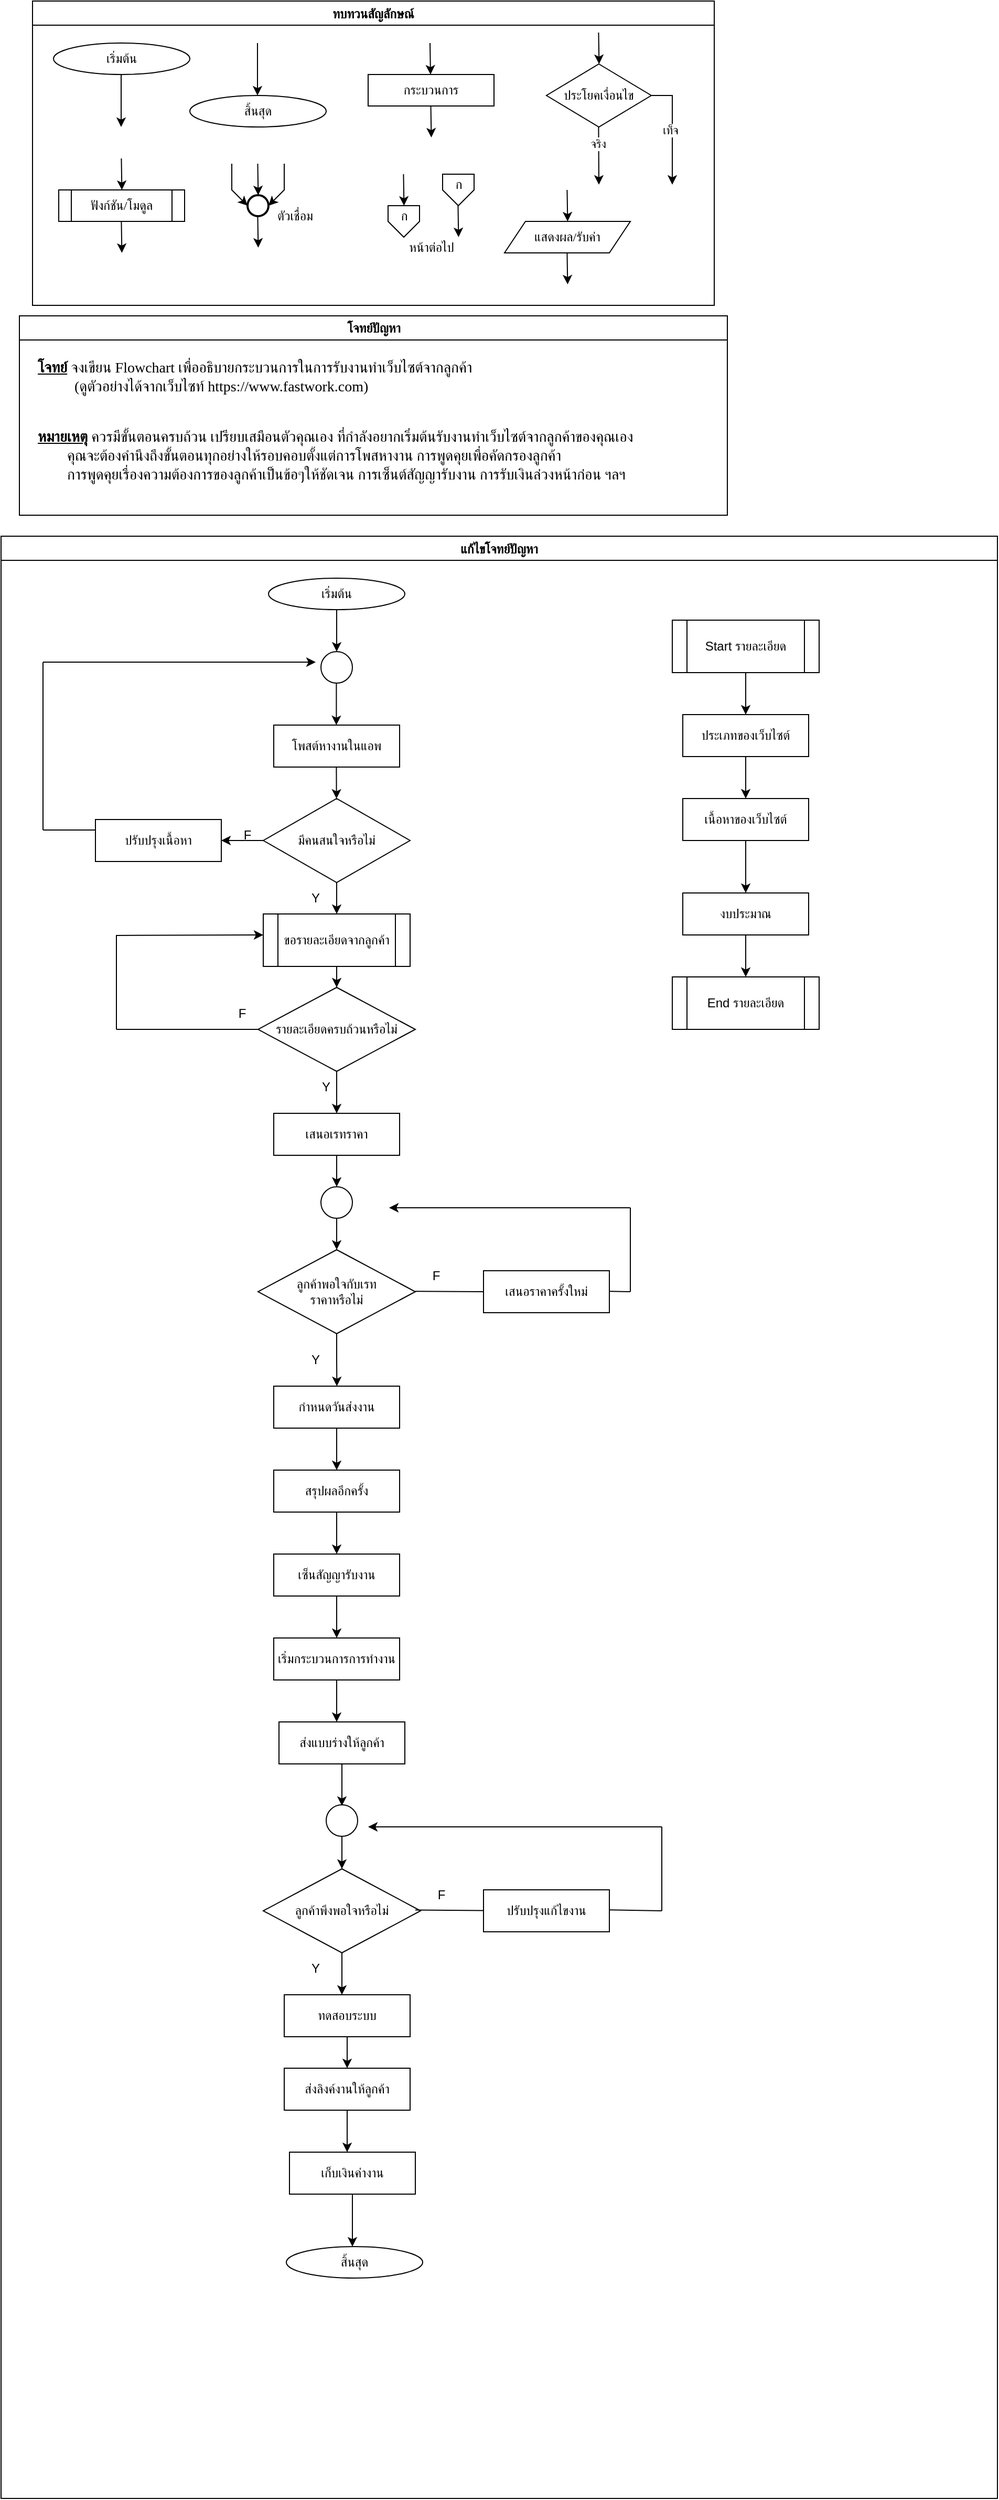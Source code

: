 <mxfile version="25.0.3">
  <diagram id="C5RBs43oDa-KdzZeNtuy" name="Page-1">
    <mxGraphModel dx="2310" dy="826" grid="1" gridSize="10" guides="1" tooltips="1" connect="1" arrows="1" fold="1" page="1" pageScale="1" pageWidth="827" pageHeight="1169" math="0" shadow="0">
      <root>
        <mxCell id="WIyWlLk6GJQsqaUBKTNV-0" />
        <mxCell id="WIyWlLk6GJQsqaUBKTNV-1" parent="WIyWlLk6GJQsqaUBKTNV-0" />
        <mxCell id="M7CGMbNuYNeq0SnUNNgH-6" value="ทบทวนสัญลักษณ์" style="swimlane;fontFamily=Sarabun;fontSource=https%3A%2F%2Ffonts.googleapis.com%2Fcss%3Ffamily%3DSarabun;" parent="WIyWlLk6GJQsqaUBKTNV-1" vertex="1">
          <mxGeometry x="-720" y="20" width="650" height="290" as="geometry" />
        </mxCell>
        <mxCell id="M7CGMbNuYNeq0SnUNNgH-2" value="&lt;font data-font-src=&quot;https://fonts.googleapis.com/css?family=Sarabun&quot; face=&quot;Sarabun&quot;&gt;เริ่มต้น&lt;/font&gt;" style="ellipse;whiteSpace=wrap;html=1;" parent="M7CGMbNuYNeq0SnUNNgH-6" vertex="1">
          <mxGeometry x="20" y="40" width="130" height="30" as="geometry" />
        </mxCell>
        <mxCell id="M7CGMbNuYNeq0SnUNNgH-5" value="" style="endArrow=classic;html=1;rounded=0;" parent="M7CGMbNuYNeq0SnUNNgH-6" edge="1">
          <mxGeometry width="50" height="50" relative="1" as="geometry">
            <mxPoint x="84.5" y="70" as="sourcePoint" />
            <mxPoint x="84.5" y="120" as="targetPoint" />
          </mxGeometry>
        </mxCell>
        <mxCell id="M7CGMbNuYNeq0SnUNNgH-3" value="&lt;font face=&quot;Sarabun&quot;&gt;สิ้นสุด&lt;/font&gt;" style="ellipse;whiteSpace=wrap;html=1;" parent="M7CGMbNuYNeq0SnUNNgH-6" vertex="1">
          <mxGeometry x="150" y="90" width="130" height="30" as="geometry" />
        </mxCell>
        <mxCell id="M7CGMbNuYNeq0SnUNNgH-4" value="" style="endArrow=classic;html=1;rounded=0;" parent="M7CGMbNuYNeq0SnUNNgH-6" edge="1">
          <mxGeometry width="50" height="50" relative="1" as="geometry">
            <mxPoint x="214.5" y="40" as="sourcePoint" />
            <mxPoint x="214.5" y="90" as="targetPoint" />
          </mxGeometry>
        </mxCell>
        <mxCell id="mvioNwK95yMqdUQ73LqQ-0" value="กระบวนการ" style="rounded=0;whiteSpace=wrap;html=1;fontFamily=Sarabun;fontSource=https%3A%2F%2Ffonts.googleapis.com%2Fcss%3Ffamily%3DSarabun;" parent="M7CGMbNuYNeq0SnUNNgH-6" vertex="1">
          <mxGeometry x="320" y="70" width="120" height="30" as="geometry" />
        </mxCell>
        <mxCell id="mvioNwK95yMqdUQ73LqQ-1" value="" style="endArrow=classic;html=1;rounded=0;" parent="M7CGMbNuYNeq0SnUNNgH-6" edge="1">
          <mxGeometry width="50" height="50" relative="1" as="geometry">
            <mxPoint x="379" y="40" as="sourcePoint" />
            <mxPoint x="379.5" y="70" as="targetPoint" />
          </mxGeometry>
        </mxCell>
        <mxCell id="mvioNwK95yMqdUQ73LqQ-2" value="" style="endArrow=classic;html=1;rounded=0;" parent="M7CGMbNuYNeq0SnUNNgH-6" edge="1">
          <mxGeometry width="50" height="50" relative="1" as="geometry">
            <mxPoint x="379.75" y="100" as="sourcePoint" />
            <mxPoint x="380.25" y="130" as="targetPoint" />
          </mxGeometry>
        </mxCell>
        <mxCell id="mvioNwK95yMqdUQ73LqQ-3" value="ประโยคเงื่อนไข" style="rhombus;whiteSpace=wrap;html=1;fontFamily=Sarabun;fontSource=https%3A%2F%2Ffonts.googleapis.com%2Fcss%3Ffamily%3DSarabun;" parent="M7CGMbNuYNeq0SnUNNgH-6" vertex="1">
          <mxGeometry x="490" y="60" width="100" height="60" as="geometry" />
        </mxCell>
        <mxCell id="mvioNwK95yMqdUQ73LqQ-4" value="" style="endArrow=classic;html=1;rounded=0;" parent="M7CGMbNuYNeq0SnUNNgH-6" edge="1">
          <mxGeometry width="50" height="50" relative="1" as="geometry">
            <mxPoint x="539.71" y="30" as="sourcePoint" />
            <mxPoint x="540.21" y="60" as="targetPoint" />
          </mxGeometry>
        </mxCell>
        <mxCell id="mvioNwK95yMqdUQ73LqQ-5" value="" style="endArrow=classic;html=1;rounded=0;" parent="M7CGMbNuYNeq0SnUNNgH-6" edge="1">
          <mxGeometry width="50" height="50" relative="1" as="geometry">
            <mxPoint x="539.71" y="120" as="sourcePoint" />
            <mxPoint x="540" y="175" as="targetPoint" />
          </mxGeometry>
        </mxCell>
        <mxCell id="mvioNwK95yMqdUQ73LqQ-7" value="จริง" style="edgeLabel;html=1;align=center;verticalAlign=middle;resizable=0;points=[];fontFamily=Sarabun;fontSource=https%3A%2F%2Ffonts.googleapis.com%2Fcss%3Ffamily%3DSarabun;" parent="mvioNwK95yMqdUQ73LqQ-5" vertex="1" connectable="0">
          <mxGeometry x="-0.414" y="-1" relative="1" as="geometry">
            <mxPoint as="offset" />
          </mxGeometry>
        </mxCell>
        <mxCell id="mvioNwK95yMqdUQ73LqQ-6" value="" style="endArrow=classic;html=1;rounded=0;exitX=1;exitY=0.5;exitDx=0;exitDy=0;" parent="M7CGMbNuYNeq0SnUNNgH-6" source="mvioNwK95yMqdUQ73LqQ-3" edge="1">
          <mxGeometry width="50" height="50" relative="1" as="geometry">
            <mxPoint x="620" y="95" as="sourcePoint" />
            <mxPoint x="610" y="175" as="targetPoint" />
            <Array as="points">
              <mxPoint x="610" y="90" />
            </Array>
          </mxGeometry>
        </mxCell>
        <mxCell id="mvioNwK95yMqdUQ73LqQ-8" value="&lt;font data-font-src=&quot;https://fonts.googleapis.com/css?family=Sarabun&quot; face=&quot;Sarabun&quot;&gt;เท็จ&lt;/font&gt;" style="edgeLabel;html=1;align=center;verticalAlign=middle;resizable=0;points=[];" parent="mvioNwK95yMqdUQ73LqQ-6" vertex="1" connectable="0">
          <mxGeometry x="-0.002" y="-2" relative="1" as="geometry">
            <mxPoint as="offset" />
          </mxGeometry>
        </mxCell>
        <mxCell id="mvioNwK95yMqdUQ73LqQ-9" value="&lt;font data-font-src=&quot;https://fonts.googleapis.com/css?family=Sarabun&quot; face=&quot;Sarabun&quot;&gt;ฟังก์ชัน/โมดูล&lt;/font&gt;" style="shape=process;whiteSpace=wrap;html=1;backgroundOutline=1;" parent="M7CGMbNuYNeq0SnUNNgH-6" vertex="1">
          <mxGeometry x="25" y="180" width="120" height="30" as="geometry" />
        </mxCell>
        <mxCell id="mvioNwK95yMqdUQ73LqQ-11" value="" style="endArrow=classic;html=1;rounded=0;" parent="M7CGMbNuYNeq0SnUNNgH-6" edge="1">
          <mxGeometry width="50" height="50" relative="1" as="geometry">
            <mxPoint x="84.71" y="150" as="sourcePoint" />
            <mxPoint x="85.21" y="180" as="targetPoint" />
          </mxGeometry>
        </mxCell>
        <mxCell id="mvioNwK95yMqdUQ73LqQ-12" value="" style="endArrow=classic;html=1;rounded=0;" parent="M7CGMbNuYNeq0SnUNNgH-6" edge="1">
          <mxGeometry width="50" height="50" relative="1" as="geometry">
            <mxPoint x="84.71" y="210" as="sourcePoint" />
            <mxPoint x="85.21" y="240" as="targetPoint" />
          </mxGeometry>
        </mxCell>
        <mxCell id="mvioNwK95yMqdUQ73LqQ-13" value="" style="strokeWidth=2;html=1;shape=mxgraph.flowchart.start_2;whiteSpace=wrap;" parent="M7CGMbNuYNeq0SnUNNgH-6" vertex="1">
          <mxGeometry x="205" y="185" width="20" height="20" as="geometry" />
        </mxCell>
        <mxCell id="mvioNwK95yMqdUQ73LqQ-16" value="" style="endArrow=classic;html=1;rounded=0;" parent="M7CGMbNuYNeq0SnUNNgH-6" edge="1">
          <mxGeometry width="50" height="50" relative="1" as="geometry">
            <mxPoint x="214.71" y="155" as="sourcePoint" />
            <mxPoint x="215.21" y="185" as="targetPoint" />
          </mxGeometry>
        </mxCell>
        <mxCell id="mvioNwK95yMqdUQ73LqQ-17" value="" style="endArrow=classic;html=1;rounded=0;entryX=0;entryY=0.5;entryDx=0;entryDy=0;entryPerimeter=0;" parent="M7CGMbNuYNeq0SnUNNgH-6" target="mvioNwK95yMqdUQ73LqQ-13" edge="1">
          <mxGeometry width="50" height="50" relative="1" as="geometry">
            <mxPoint x="190.0" y="155" as="sourcePoint" />
            <mxPoint x="190.5" y="185" as="targetPoint" />
            <Array as="points">
              <mxPoint x="190" y="180" />
            </Array>
          </mxGeometry>
        </mxCell>
        <mxCell id="mvioNwK95yMqdUQ73LqQ-18" value="" style="endArrow=classic;html=1;rounded=0;entryX=1;entryY=0.5;entryDx=0;entryDy=0;entryPerimeter=0;" parent="M7CGMbNuYNeq0SnUNNgH-6" target="mvioNwK95yMqdUQ73LqQ-13" edge="1">
          <mxGeometry width="50" height="50" relative="1" as="geometry">
            <mxPoint x="240.0" y="155" as="sourcePoint" />
            <mxPoint x="240.5" y="185" as="targetPoint" />
            <Array as="points">
              <mxPoint x="240" y="180" />
            </Array>
          </mxGeometry>
        </mxCell>
        <mxCell id="mvioNwK95yMqdUQ73LqQ-19" value="" style="endArrow=classic;html=1;rounded=0;" parent="M7CGMbNuYNeq0SnUNNgH-6" edge="1">
          <mxGeometry width="50" height="50" relative="1" as="geometry">
            <mxPoint x="214.71" y="205" as="sourcePoint" />
            <mxPoint x="215.21" y="235" as="targetPoint" />
          </mxGeometry>
        </mxCell>
        <mxCell id="mvioNwK95yMqdUQ73LqQ-20" value="&lt;font data-font-src=&quot;https://fonts.googleapis.com/css?family=Sarabun&quot; face=&quot;Sarabun&quot;&gt;ตัวเชื่อม&lt;/font&gt;" style="text;html=1;align=center;verticalAlign=middle;resizable=0;points=[];autosize=1;strokeColor=none;fillColor=none;" parent="M7CGMbNuYNeq0SnUNNgH-6" vertex="1">
          <mxGeometry x="220" y="190" width="60" height="30" as="geometry" />
        </mxCell>
        <mxCell id="mvioNwK95yMqdUQ73LqQ-25" value="" style="endArrow=classic;html=1;rounded=0;" parent="M7CGMbNuYNeq0SnUNNgH-6" edge="1">
          <mxGeometry width="50" height="50" relative="1" as="geometry">
            <mxPoint x="353.71" y="165" as="sourcePoint" />
            <mxPoint x="354.21" y="195" as="targetPoint" />
          </mxGeometry>
        </mxCell>
        <mxCell id="mvioNwK95yMqdUQ73LqQ-21" value="" style="verticalLabelPosition=bottom;verticalAlign=top;html=1;shape=offPageConnector;rounded=0;size=0.5;" parent="M7CGMbNuYNeq0SnUNNgH-6" vertex="1">
          <mxGeometry x="339" y="195" width="30" height="30" as="geometry" />
        </mxCell>
        <mxCell id="mvioNwK95yMqdUQ73LqQ-26" value="" style="endArrow=classic;html=1;rounded=0;" parent="M7CGMbNuYNeq0SnUNNgH-6" edge="1">
          <mxGeometry width="50" height="50" relative="1" as="geometry">
            <mxPoint x="405.71" y="195" as="sourcePoint" />
            <mxPoint x="406.21" y="225" as="targetPoint" />
          </mxGeometry>
        </mxCell>
        <mxCell id="mvioNwK95yMqdUQ73LqQ-27" value="" style="verticalLabelPosition=bottom;verticalAlign=top;html=1;shape=offPageConnector;rounded=0;size=0.5;" parent="M7CGMbNuYNeq0SnUNNgH-6" vertex="1">
          <mxGeometry x="391" y="165" width="30" height="30" as="geometry" />
        </mxCell>
        <mxCell id="mvioNwK95yMqdUQ73LqQ-28" value="หน้าต่อไป" style="text;html=1;align=center;verticalAlign=middle;resizable=0;points=[];autosize=1;strokeColor=none;fillColor=none;fontFamily=Sarabun;fontSource=https%3A%2F%2Ffonts.googleapis.com%2Fcss%3Ffamily%3DSarabun;" parent="M7CGMbNuYNeq0SnUNNgH-6" vertex="1">
          <mxGeometry x="345" y="220" width="70" height="30" as="geometry" />
        </mxCell>
        <mxCell id="mvioNwK95yMqdUQ73LqQ-29" value="ก" style="text;html=1;align=center;verticalAlign=middle;resizable=0;points=[];autosize=1;strokeColor=none;fillColor=none;fontFamily=Sarabun;fontSource=https%3A%2F%2Ffonts.googleapis.com%2Fcss%3Ffamily%3DSarabun;" parent="M7CGMbNuYNeq0SnUNNgH-6" vertex="1">
          <mxGeometry x="339" y="190" width="30" height="30" as="geometry" />
        </mxCell>
        <mxCell id="mvioNwK95yMqdUQ73LqQ-30" value="ก" style="text;html=1;align=center;verticalAlign=middle;resizable=0;points=[];autosize=1;strokeColor=none;fillColor=none;fontFamily=Sarabun;fontSource=https%3A%2F%2Ffonts.googleapis.com%2Fcss%3Ffamily%3DSarabun;" parent="M7CGMbNuYNeq0SnUNNgH-6" vertex="1">
          <mxGeometry x="391" y="160" width="30" height="30" as="geometry" />
        </mxCell>
        <mxCell id="mvioNwK95yMqdUQ73LqQ-32" value="แสดงผล/รับค่า" style="shape=parallelogram;perimeter=parallelogramPerimeter;whiteSpace=wrap;html=1;fixedSize=1;fontFamily=Sarabun;fontSource=https%3A%2F%2Ffonts.googleapis.com%2Fcss%3Ffamily%3DSarabun;" parent="M7CGMbNuYNeq0SnUNNgH-6" vertex="1">
          <mxGeometry x="450" y="210" width="120" height="30" as="geometry" />
        </mxCell>
        <mxCell id="mvioNwK95yMqdUQ73LqQ-33" value="" style="endArrow=classic;html=1;rounded=0;" parent="M7CGMbNuYNeq0SnUNNgH-6" edge="1">
          <mxGeometry width="50" height="50" relative="1" as="geometry">
            <mxPoint x="509.71" y="180" as="sourcePoint" />
            <mxPoint x="510.21" y="210" as="targetPoint" />
          </mxGeometry>
        </mxCell>
        <mxCell id="mvioNwK95yMqdUQ73LqQ-34" value="" style="endArrow=classic;html=1;rounded=0;" parent="M7CGMbNuYNeq0SnUNNgH-6" edge="1">
          <mxGeometry width="50" height="50" relative="1" as="geometry">
            <mxPoint x="509.71" y="240" as="sourcePoint" />
            <mxPoint x="510.21" y="270" as="targetPoint" />
          </mxGeometry>
        </mxCell>
        <mxCell id="mvioNwK95yMqdUQ73LqQ-36" value="แก้ไขโจทย์ปัญหา" style="swimlane;fontFamily=Sarabun;fontSource=https%3A%2F%2Ffonts.googleapis.com%2Fcss%3Ffamily%3DSarabun;" parent="WIyWlLk6GJQsqaUBKTNV-1" vertex="1">
          <mxGeometry x="-750" y="530" width="950" height="1870" as="geometry" />
        </mxCell>
        <mxCell id="mvioNwK95yMqdUQ73LqQ-35" value="&lt;font data-font-src=&quot;https://fonts.googleapis.com/css?family=Sarabun&quot; face=&quot;Sarabun&quot;&gt;เริ่มต้น&lt;/font&gt;" style="ellipse;whiteSpace=wrap;html=1;" parent="mvioNwK95yMqdUQ73LqQ-36" vertex="1">
          <mxGeometry x="255" y="40" width="130" height="30" as="geometry" />
        </mxCell>
        <mxCell id="mvioNwK95yMqdUQ73LqQ-69" value="&lt;font face=&quot;Sarabun&quot;&gt;สิ้นสุด&lt;/font&gt;" style="ellipse;whiteSpace=wrap;html=1;" parent="mvioNwK95yMqdUQ73LqQ-36" vertex="1">
          <mxGeometry x="272" y="1630" width="130" height="30" as="geometry" />
        </mxCell>
        <mxCell id="JNMWJG05zF8SbSljtXxn-1" value="โพสต์หางานในแอพ" style="rounded=0;whiteSpace=wrap;html=1;" vertex="1" parent="mvioNwK95yMqdUQ73LqQ-36">
          <mxGeometry x="260" y="180" width="120" height="40" as="geometry" />
        </mxCell>
        <mxCell id="JNMWJG05zF8SbSljtXxn-2" value="" style="ellipse;whiteSpace=wrap;html=1;aspect=fixed;" vertex="1" parent="mvioNwK95yMqdUQ73LqQ-36">
          <mxGeometry x="305" y="110" width="30" height="30" as="geometry" />
        </mxCell>
        <mxCell id="JNMWJG05zF8SbSljtXxn-5" value="" style="endArrow=classic;html=1;rounded=0;exitX=0.5;exitY=1;exitDx=0;exitDy=0;" edge="1" parent="mvioNwK95yMqdUQ73LqQ-36">
          <mxGeometry width="50" height="50" relative="1" as="geometry">
            <mxPoint x="319.71" y="140" as="sourcePoint" />
            <mxPoint x="319.71" y="180" as="targetPoint" />
          </mxGeometry>
        </mxCell>
        <mxCell id="JNMWJG05zF8SbSljtXxn-4" value="" style="endArrow=classic;html=1;rounded=0;exitX=0.5;exitY=1;exitDx=0;exitDy=0;" edge="1" parent="mvioNwK95yMqdUQ73LqQ-36" target="JNMWJG05zF8SbSljtXxn-6">
          <mxGeometry width="50" height="50" relative="1" as="geometry">
            <mxPoint x="319.71" y="220" as="sourcePoint" />
            <mxPoint x="319.71" y="260" as="targetPoint" />
          </mxGeometry>
        </mxCell>
        <mxCell id="JNMWJG05zF8SbSljtXxn-7" style="edgeStyle=orthogonalEdgeStyle;rounded=0;orthogonalLoop=1;jettySize=auto;html=1;" edge="1" parent="mvioNwK95yMqdUQ73LqQ-36" source="JNMWJG05zF8SbSljtXxn-6">
          <mxGeometry relative="1" as="geometry">
            <mxPoint x="210" y="290" as="targetPoint" />
          </mxGeometry>
        </mxCell>
        <mxCell id="JNMWJG05zF8SbSljtXxn-15" style="edgeStyle=orthogonalEdgeStyle;rounded=0;orthogonalLoop=1;jettySize=auto;html=1;" edge="1" parent="mvioNwK95yMqdUQ73LqQ-36" source="JNMWJG05zF8SbSljtXxn-6">
          <mxGeometry relative="1" as="geometry">
            <mxPoint x="320" y="360" as="targetPoint" />
          </mxGeometry>
        </mxCell>
        <mxCell id="JNMWJG05zF8SbSljtXxn-6" value="มีคนสนใจหรือไม่" style="rhombus;whiteSpace=wrap;html=1;" vertex="1" parent="mvioNwK95yMqdUQ73LqQ-36">
          <mxGeometry x="250" y="250" width="140" height="80" as="geometry" />
        </mxCell>
        <mxCell id="JNMWJG05zF8SbSljtXxn-10" value="ปรับปรุงเนื้อหา" style="rounded=0;whiteSpace=wrap;html=1;" vertex="1" parent="mvioNwK95yMqdUQ73LqQ-36">
          <mxGeometry x="90" y="270" width="120" height="40" as="geometry" />
        </mxCell>
        <mxCell id="JNMWJG05zF8SbSljtXxn-12" value="" style="endArrow=none;html=1;rounded=0;entryX=0;entryY=0.25;entryDx=0;entryDy=0;" edge="1" parent="mvioNwK95yMqdUQ73LqQ-36" target="JNMWJG05zF8SbSljtXxn-10">
          <mxGeometry width="50" height="50" relative="1" as="geometry">
            <mxPoint x="40" y="280" as="sourcePoint" />
            <mxPoint x="100" y="210" as="targetPoint" />
          </mxGeometry>
        </mxCell>
        <mxCell id="JNMWJG05zF8SbSljtXxn-14" value="" style="endArrow=none;html=1;rounded=0;" edge="1" parent="mvioNwK95yMqdUQ73LqQ-36">
          <mxGeometry width="50" height="50" relative="1" as="geometry">
            <mxPoint x="40" y="280" as="sourcePoint" />
            <mxPoint x="40" y="120" as="targetPoint" />
          </mxGeometry>
        </mxCell>
        <mxCell id="JNMWJG05zF8SbSljtXxn-3" value="" style="endArrow=classic;html=1;rounded=0;" edge="1" parent="mvioNwK95yMqdUQ73LqQ-36">
          <mxGeometry width="50" height="50" relative="1" as="geometry">
            <mxPoint x="40" y="120" as="sourcePoint" />
            <mxPoint x="300" y="120" as="targetPoint" />
          </mxGeometry>
        </mxCell>
        <mxCell id="JNMWJG05zF8SbSljtXxn-43" style="edgeStyle=orthogonalEdgeStyle;rounded=0;orthogonalLoop=1;jettySize=auto;html=1;" edge="1" parent="mvioNwK95yMqdUQ73LqQ-36" source="JNMWJG05zF8SbSljtXxn-9">
          <mxGeometry relative="1" as="geometry">
            <mxPoint x="320" y="1050" as="targetPoint" />
          </mxGeometry>
        </mxCell>
        <mxCell id="JNMWJG05zF8SbSljtXxn-9" value="เซ็นสัญญารับงาน" style="rounded=0;whiteSpace=wrap;html=1;" vertex="1" parent="mvioNwK95yMqdUQ73LqQ-36">
          <mxGeometry x="260" y="970" width="120" height="40" as="geometry" />
        </mxCell>
        <mxCell id="JNMWJG05zF8SbSljtXxn-27" style="edgeStyle=orthogonalEdgeStyle;rounded=0;orthogonalLoop=1;jettySize=auto;html=1;entryX=0.5;entryY=0;entryDx=0;entryDy=0;" edge="1" parent="mvioNwK95yMqdUQ73LqQ-36" source="JNMWJG05zF8SbSljtXxn-18" target="JNMWJG05zF8SbSljtXxn-8">
          <mxGeometry relative="1" as="geometry" />
        </mxCell>
        <mxCell id="JNMWJG05zF8SbSljtXxn-18" value="รายละเอียดครบถ้วนหรือไม่" style="rhombus;whiteSpace=wrap;html=1;" vertex="1" parent="mvioNwK95yMqdUQ73LqQ-36">
          <mxGeometry x="245" y="430" width="150" height="80" as="geometry" />
        </mxCell>
        <mxCell id="JNMWJG05zF8SbSljtXxn-32" style="edgeStyle=orthogonalEdgeStyle;rounded=0;orthogonalLoop=1;jettySize=auto;html=1;" edge="1" parent="mvioNwK95yMqdUQ73LqQ-36" source="JNMWJG05zF8SbSljtXxn-8">
          <mxGeometry relative="1" as="geometry">
            <mxPoint x="320" y="620" as="targetPoint" />
          </mxGeometry>
        </mxCell>
        <mxCell id="JNMWJG05zF8SbSljtXxn-8" value="เสนอเรทราคา" style="rounded=0;whiteSpace=wrap;html=1;" vertex="1" parent="mvioNwK95yMqdUQ73LqQ-36">
          <mxGeometry x="260" y="550" width="120" height="40" as="geometry" />
        </mxCell>
        <mxCell id="JNMWJG05zF8SbSljtXxn-42" style="edgeStyle=orthogonalEdgeStyle;rounded=0;orthogonalLoop=1;jettySize=auto;html=1;" edge="1" parent="mvioNwK95yMqdUQ73LqQ-36" source="JNMWJG05zF8SbSljtXxn-23">
          <mxGeometry relative="1" as="geometry">
            <mxPoint x="320" y="970" as="targetPoint" />
          </mxGeometry>
        </mxCell>
        <mxCell id="JNMWJG05zF8SbSljtXxn-23" value="สรุปผลอีกครั้ง" style="rounded=0;whiteSpace=wrap;html=1;" vertex="1" parent="mvioNwK95yMqdUQ73LqQ-36">
          <mxGeometry x="260" y="890" width="120" height="40" as="geometry" />
        </mxCell>
        <mxCell id="JNMWJG05zF8SbSljtXxn-25" style="edgeStyle=orthogonalEdgeStyle;rounded=0;orthogonalLoop=1;jettySize=auto;html=1;entryX=0.5;entryY=0;entryDx=0;entryDy=0;" edge="1" parent="mvioNwK95yMqdUQ73LqQ-36" source="JNMWJG05zF8SbSljtXxn-24" target="JNMWJG05zF8SbSljtXxn-18">
          <mxGeometry relative="1" as="geometry" />
        </mxCell>
        <mxCell id="JNMWJG05zF8SbSljtXxn-24" value="ขอรายละเอียดจากลูกค้า" style="shape=process;whiteSpace=wrap;html=1;backgroundOutline=1;" vertex="1" parent="mvioNwK95yMqdUQ73LqQ-36">
          <mxGeometry x="250" y="360" width="140" height="50" as="geometry" />
        </mxCell>
        <mxCell id="JNMWJG05zF8SbSljtXxn-28" value="" style="endArrow=classic;html=1;rounded=0;" edge="1" parent="mvioNwK95yMqdUQ73LqQ-36">
          <mxGeometry width="50" height="50" relative="1" as="geometry">
            <mxPoint x="110" y="380.48" as="sourcePoint" />
            <mxPoint x="250" y="380" as="targetPoint" />
          </mxGeometry>
        </mxCell>
        <mxCell id="JNMWJG05zF8SbSljtXxn-29" value="" style="endArrow=none;html=1;rounded=0;" edge="1" parent="mvioNwK95yMqdUQ73LqQ-36">
          <mxGeometry width="50" height="50" relative="1" as="geometry">
            <mxPoint x="110" y="470" as="sourcePoint" />
            <mxPoint x="110" y="380" as="targetPoint" />
          </mxGeometry>
        </mxCell>
        <mxCell id="JNMWJG05zF8SbSljtXxn-34" style="edgeStyle=orthogonalEdgeStyle;rounded=0;orthogonalLoop=1;jettySize=auto;html=1;" edge="1" parent="mvioNwK95yMqdUQ73LqQ-36" source="JNMWJG05zF8SbSljtXxn-33">
          <mxGeometry relative="1" as="geometry">
            <mxPoint x="320" y="680" as="targetPoint" />
          </mxGeometry>
        </mxCell>
        <mxCell id="JNMWJG05zF8SbSljtXxn-33" value="" style="ellipse;whiteSpace=wrap;html=1;aspect=fixed;" vertex="1" parent="mvioNwK95yMqdUQ73LqQ-36">
          <mxGeometry x="305" y="620" width="30" height="30" as="geometry" />
        </mxCell>
        <mxCell id="JNMWJG05zF8SbSljtXxn-37" style="edgeStyle=orthogonalEdgeStyle;rounded=0;orthogonalLoop=1;jettySize=auto;html=1;exitX=0.5;exitY=1;exitDx=0;exitDy=0;" edge="1" parent="mvioNwK95yMqdUQ73LqQ-36" source="JNMWJG05zF8SbSljtXxn-35">
          <mxGeometry relative="1" as="geometry">
            <mxPoint x="320.2" y="810" as="targetPoint" />
          </mxGeometry>
        </mxCell>
        <mxCell id="JNMWJG05zF8SbSljtXxn-35" value="ลูกค้าพอใจกับเรท&lt;div&gt;ราคาหรือไม่&lt;/div&gt;" style="rhombus;whiteSpace=wrap;html=1;" vertex="1" parent="mvioNwK95yMqdUQ73LqQ-36">
          <mxGeometry x="245" y="680" width="150" height="80" as="geometry" />
        </mxCell>
        <mxCell id="JNMWJG05zF8SbSljtXxn-36" value="" style="endArrow=none;html=1;rounded=0;" edge="1" parent="mvioNwK95yMqdUQ73LqQ-36">
          <mxGeometry width="50" height="50" relative="1" as="geometry">
            <mxPoint x="395" y="719.6" as="sourcePoint" />
            <mxPoint x="460" y="720" as="targetPoint" />
          </mxGeometry>
        </mxCell>
        <mxCell id="JNMWJG05zF8SbSljtXxn-22" value="เสนอราคาครั้งใหม่" style="rounded=0;whiteSpace=wrap;html=1;" vertex="1" parent="mvioNwK95yMqdUQ73LqQ-36">
          <mxGeometry x="460" y="700" width="120" height="40" as="geometry" />
        </mxCell>
        <mxCell id="JNMWJG05zF8SbSljtXxn-38" value="" style="endArrow=none;html=1;rounded=0;" edge="1" parent="mvioNwK95yMqdUQ73LqQ-36">
          <mxGeometry width="50" height="50" relative="1" as="geometry">
            <mxPoint x="580" y="719.6" as="sourcePoint" />
            <mxPoint x="600" y="720" as="targetPoint" />
          </mxGeometry>
        </mxCell>
        <mxCell id="JNMWJG05zF8SbSljtXxn-39" value="" style="endArrow=none;html=1;rounded=0;" edge="1" parent="mvioNwK95yMqdUQ73LqQ-36">
          <mxGeometry width="50" height="50" relative="1" as="geometry">
            <mxPoint x="600" y="720" as="sourcePoint" />
            <mxPoint x="600" y="640" as="targetPoint" />
          </mxGeometry>
        </mxCell>
        <mxCell id="JNMWJG05zF8SbSljtXxn-41" style="edgeStyle=orthogonalEdgeStyle;rounded=0;orthogonalLoop=1;jettySize=auto;html=1;" edge="1" parent="mvioNwK95yMqdUQ73LqQ-36" source="JNMWJG05zF8SbSljtXxn-21">
          <mxGeometry relative="1" as="geometry">
            <mxPoint x="320" y="890" as="targetPoint" />
          </mxGeometry>
        </mxCell>
        <mxCell id="JNMWJG05zF8SbSljtXxn-21" value="กำหนดวันส่งงาน" style="rounded=0;whiteSpace=wrap;html=1;" vertex="1" parent="mvioNwK95yMqdUQ73LqQ-36">
          <mxGeometry x="260" y="810" width="120" height="40" as="geometry" />
        </mxCell>
        <mxCell id="JNMWJG05zF8SbSljtXxn-46" style="edgeStyle=orthogonalEdgeStyle;rounded=0;orthogonalLoop=1;jettySize=auto;html=1;" edge="1" parent="mvioNwK95yMqdUQ73LqQ-36" source="JNMWJG05zF8SbSljtXxn-45">
          <mxGeometry relative="1" as="geometry">
            <mxPoint x="320" y="1130" as="targetPoint" />
          </mxGeometry>
        </mxCell>
        <mxCell id="JNMWJG05zF8SbSljtXxn-45" value="เริ่มกระบวนการการทำงาน" style="rounded=0;whiteSpace=wrap;html=1;" vertex="1" parent="mvioNwK95yMqdUQ73LqQ-36">
          <mxGeometry x="260" y="1050" width="120" height="40" as="geometry" />
        </mxCell>
        <mxCell id="JNMWJG05zF8SbSljtXxn-47" style="edgeStyle=orthogonalEdgeStyle;rounded=0;orthogonalLoop=1;jettySize=auto;html=1;" edge="1" parent="mvioNwK95yMqdUQ73LqQ-36" source="JNMWJG05zF8SbSljtXxn-44">
          <mxGeometry relative="1" as="geometry">
            <mxPoint x="325" y="1210" as="targetPoint" />
          </mxGeometry>
        </mxCell>
        <mxCell id="JNMWJG05zF8SbSljtXxn-44" value="ส่งแบบร่างให้ลูกค้า" style="rounded=0;whiteSpace=wrap;html=1;" vertex="1" parent="mvioNwK95yMqdUQ73LqQ-36">
          <mxGeometry x="265" y="1130" width="120" height="40" as="geometry" />
        </mxCell>
        <mxCell id="JNMWJG05zF8SbSljtXxn-52" style="edgeStyle=orthogonalEdgeStyle;rounded=0;orthogonalLoop=1;jettySize=auto;html=1;" edge="1" parent="mvioNwK95yMqdUQ73LqQ-36" source="JNMWJG05zF8SbSljtXxn-48">
          <mxGeometry relative="1" as="geometry">
            <mxPoint x="325" y="1390" as="targetPoint" />
          </mxGeometry>
        </mxCell>
        <mxCell id="JNMWJG05zF8SbSljtXxn-48" value="ลูกค้าพึงพอใจหรือไม่" style="rhombus;whiteSpace=wrap;html=1;" vertex="1" parent="mvioNwK95yMqdUQ73LqQ-36">
          <mxGeometry x="250" y="1270" width="150" height="80" as="geometry" />
        </mxCell>
        <mxCell id="JNMWJG05zF8SbSljtXxn-50" style="edgeStyle=orthogonalEdgeStyle;rounded=0;orthogonalLoop=1;jettySize=auto;html=1;" edge="1" parent="mvioNwK95yMqdUQ73LqQ-36" source="JNMWJG05zF8SbSljtXxn-49">
          <mxGeometry relative="1" as="geometry">
            <mxPoint x="325" y="1270" as="targetPoint" />
          </mxGeometry>
        </mxCell>
        <mxCell id="JNMWJG05zF8SbSljtXxn-49" value="" style="ellipse;whiteSpace=wrap;html=1;aspect=fixed;" vertex="1" parent="mvioNwK95yMqdUQ73LqQ-36">
          <mxGeometry x="310" y="1209" width="30" height="30" as="geometry" />
        </mxCell>
        <mxCell id="fjCkpYGs70J-sZQ4N_31-0" value="" style="endArrow=classic;html=1;rounded=0;exitX=0.5;exitY=1;exitDx=0;exitDy=0;entryX=0.5;entryY=0;entryDx=0;entryDy=0;" parent="mvioNwK95yMqdUQ73LqQ-36" source="mvioNwK95yMqdUQ73LqQ-35" edge="1" target="JNMWJG05zF8SbSljtXxn-2">
          <mxGeometry width="50" height="50" relative="1" as="geometry">
            <mxPoint x="300" y="270" as="sourcePoint" />
            <mxPoint x="350" y="110" as="targetPoint" />
          </mxGeometry>
        </mxCell>
        <mxCell id="JNMWJG05zF8SbSljtXxn-53" value="" style="endArrow=none;html=1;rounded=0;" edge="1" parent="mvioNwK95yMqdUQ73LqQ-36">
          <mxGeometry width="50" height="50" relative="1" as="geometry">
            <mxPoint x="395" y="1309.29" as="sourcePoint" />
            <mxPoint x="460" y="1309.69" as="targetPoint" />
          </mxGeometry>
        </mxCell>
        <mxCell id="JNMWJG05zF8SbSljtXxn-54" value="ปรับปรุงแก้ไขงาน" style="rounded=0;whiteSpace=wrap;html=1;" vertex="1" parent="mvioNwK95yMqdUQ73LqQ-36">
          <mxGeometry x="460" y="1290" width="120" height="40" as="geometry" />
        </mxCell>
        <mxCell id="JNMWJG05zF8SbSljtXxn-55" value="" style="endArrow=none;html=1;rounded=0;" edge="1" parent="mvioNwK95yMqdUQ73LqQ-36">
          <mxGeometry width="50" height="50" relative="1" as="geometry">
            <mxPoint x="580" y="1309.17" as="sourcePoint" />
            <mxPoint x="630" y="1310" as="targetPoint" />
          </mxGeometry>
        </mxCell>
        <mxCell id="JNMWJG05zF8SbSljtXxn-56" value="" style="endArrow=none;html=1;rounded=0;" edge="1" parent="mvioNwK95yMqdUQ73LqQ-36">
          <mxGeometry width="50" height="50" relative="1" as="geometry">
            <mxPoint x="630" y="1310" as="sourcePoint" />
            <mxPoint x="630" y="1230" as="targetPoint" />
          </mxGeometry>
        </mxCell>
        <mxCell id="JNMWJG05zF8SbSljtXxn-57" value="" style="endArrow=classic;html=1;rounded=0;" edge="1" parent="mvioNwK95yMqdUQ73LqQ-36">
          <mxGeometry width="50" height="50" relative="1" as="geometry">
            <mxPoint x="630" y="1230" as="sourcePoint" />
            <mxPoint x="350" y="1230" as="targetPoint" />
          </mxGeometry>
        </mxCell>
        <mxCell id="JNMWJG05zF8SbSljtXxn-59" style="edgeStyle=orthogonalEdgeStyle;rounded=0;orthogonalLoop=1;jettySize=auto;html=1;" edge="1" parent="mvioNwK95yMqdUQ73LqQ-36" source="JNMWJG05zF8SbSljtXxn-58">
          <mxGeometry relative="1" as="geometry">
            <mxPoint x="330" y="1460" as="targetPoint" />
          </mxGeometry>
        </mxCell>
        <mxCell id="JNMWJG05zF8SbSljtXxn-58" value="ทดสอบระบบ" style="rounded=0;whiteSpace=wrap;html=1;" vertex="1" parent="mvioNwK95yMqdUQ73LqQ-36">
          <mxGeometry x="270" y="1390" width="120" height="40" as="geometry" />
        </mxCell>
        <mxCell id="JNMWJG05zF8SbSljtXxn-114" style="edgeStyle=orthogonalEdgeStyle;rounded=0;orthogonalLoop=1;jettySize=auto;html=1;" edge="1" parent="mvioNwK95yMqdUQ73LqQ-36" source="JNMWJG05zF8SbSljtXxn-113">
          <mxGeometry relative="1" as="geometry">
            <mxPoint x="330" y="1540" as="targetPoint" />
          </mxGeometry>
        </mxCell>
        <mxCell id="JNMWJG05zF8SbSljtXxn-113" value="ส่งลิงค์งานให้ลูกค้า" style="rounded=0;whiteSpace=wrap;html=1;" vertex="1" parent="mvioNwK95yMqdUQ73LqQ-36">
          <mxGeometry x="270" y="1460" width="120" height="40" as="geometry" />
        </mxCell>
        <mxCell id="JNMWJG05zF8SbSljtXxn-116" style="edgeStyle=orthogonalEdgeStyle;rounded=0;orthogonalLoop=1;jettySize=auto;html=1;" edge="1" parent="mvioNwK95yMqdUQ73LqQ-36" source="JNMWJG05zF8SbSljtXxn-115">
          <mxGeometry relative="1" as="geometry">
            <mxPoint x="335" y="1630" as="targetPoint" />
          </mxGeometry>
        </mxCell>
        <mxCell id="JNMWJG05zF8SbSljtXxn-115" value="เก็บเงินค่างาน" style="rounded=0;whiteSpace=wrap;html=1;" vertex="1" parent="mvioNwK95yMqdUQ73LqQ-36">
          <mxGeometry x="275" y="1540" width="120" height="40" as="geometry" />
        </mxCell>
        <mxCell id="JNMWJG05zF8SbSljtXxn-118" style="edgeStyle=orthogonalEdgeStyle;rounded=0;orthogonalLoop=1;jettySize=auto;html=1;" edge="1" parent="mvioNwK95yMqdUQ73LqQ-36" source="JNMWJG05zF8SbSljtXxn-117">
          <mxGeometry relative="1" as="geometry">
            <mxPoint x="710" y="170" as="targetPoint" />
          </mxGeometry>
        </mxCell>
        <mxCell id="JNMWJG05zF8SbSljtXxn-117" value="Start รายละเอียด" style="shape=process;whiteSpace=wrap;html=1;backgroundOutline=1;" vertex="1" parent="mvioNwK95yMqdUQ73LqQ-36">
          <mxGeometry x="640" y="80" width="140" height="50" as="geometry" />
        </mxCell>
        <mxCell id="JNMWJG05zF8SbSljtXxn-122" style="edgeStyle=orthogonalEdgeStyle;rounded=0;orthogonalLoop=1;jettySize=auto;html=1;" edge="1" parent="mvioNwK95yMqdUQ73LqQ-36" source="JNMWJG05zF8SbSljtXxn-121">
          <mxGeometry relative="1" as="geometry">
            <mxPoint x="710" y="250" as="targetPoint" />
          </mxGeometry>
        </mxCell>
        <mxCell id="JNMWJG05zF8SbSljtXxn-121" value="ประเภทของเว็บไซต์" style="rounded=0;whiteSpace=wrap;html=1;" vertex="1" parent="mvioNwK95yMqdUQ73LqQ-36">
          <mxGeometry x="650" y="170" width="120" height="40" as="geometry" />
        </mxCell>
        <mxCell id="JNMWJG05zF8SbSljtXxn-123" style="edgeStyle=orthogonalEdgeStyle;rounded=0;orthogonalLoop=1;jettySize=auto;html=1;" edge="1" parent="mvioNwK95yMqdUQ73LqQ-36" source="JNMWJG05zF8SbSljtXxn-120">
          <mxGeometry relative="1" as="geometry">
            <mxPoint x="710" y="340" as="targetPoint" />
          </mxGeometry>
        </mxCell>
        <mxCell id="JNMWJG05zF8SbSljtXxn-120" value="เนื้อหาของเว็บไซต์" style="rounded=0;whiteSpace=wrap;html=1;" vertex="1" parent="mvioNwK95yMqdUQ73LqQ-36">
          <mxGeometry x="650" y="250" width="120" height="40" as="geometry" />
        </mxCell>
        <mxCell id="JNMWJG05zF8SbSljtXxn-125" style="edgeStyle=orthogonalEdgeStyle;rounded=0;orthogonalLoop=1;jettySize=auto;html=1;" edge="1" parent="mvioNwK95yMqdUQ73LqQ-36" source="JNMWJG05zF8SbSljtXxn-119">
          <mxGeometry relative="1" as="geometry">
            <mxPoint x="710" y="420" as="targetPoint" />
          </mxGeometry>
        </mxCell>
        <mxCell id="JNMWJG05zF8SbSljtXxn-119" value="งบประมาณ" style="rounded=0;whiteSpace=wrap;html=1;" vertex="1" parent="mvioNwK95yMqdUQ73LqQ-36">
          <mxGeometry x="650" y="340" width="120" height="40" as="geometry" />
        </mxCell>
        <mxCell id="JNMWJG05zF8SbSljtXxn-126" value="End รายละเอียด" style="shape=process;whiteSpace=wrap;html=1;backgroundOutline=1;" vertex="1" parent="mvioNwK95yMqdUQ73LqQ-36">
          <mxGeometry x="640" y="420" width="140" height="50" as="geometry" />
        </mxCell>
        <mxCell id="JNMWJG05zF8SbSljtXxn-130" value="Y&lt;span style=&quot;color: rgba(0, 0, 0, 0); font-family: monospace; font-size: 0px; text-align: start; text-wrap-mode: nowrap;&quot;&gt;%3CmxGraphModel%3E%3Croot%3E%3CmxCell%20id%3D%220%22%2F%3E%3CmxCell%20id%3D%221%22%20parent%3D%220%22%2F%3E%3CmxCell%20id%3D%222%22%20value%3D%22%E0%B8%82%E0%B8%AD%E0%B8%A3%E0%B8%B2%E0%B8%A2%E0%B8%A5%E0%B8%B0%E0%B9%80%E0%B8%AD%E0%B8%B5%E0%B8%A2%E0%B8%94%E0%B8%88%E0%B8%B2%E0%B8%81%E0%B8%A5%E0%B8%B9%E0%B8%81%E0%B8%84%E0%B9%89%E0%B8%B2%22%20style%3D%22shape%3Dprocess%3BwhiteSpace%3Dwrap%3Bhtml%3D1%3BbackgroundOutline%3D1%3B%22%20vertex%3D%221%22%20parent%3D%221%22%3E%3CmxGeometry%20x%3D%22-500%22%20y%3D%22890%22%20width%3D%22140%22%20height%3D%2250%22%20as%3D%22geometry%22%2F%3E%3C%2FmxCell%3E%3C%2Froot%3E%3C%2FmxGraphModel%3E&lt;/span&gt;&lt;span style=&quot;color: rgba(0, 0, 0, 0); font-family: monospace; font-size: 0px; text-align: start; text-wrap-mode: nowrap;&quot;&gt;%3CmxGraphModel%3E%3Croot%3E%3CmxCell%20id%3D%220%22%2F%3E%3CmxCell%20id%3D%221%22%20parent%3D%220%22%2F%3E%3CmxCell%20id%3D%222%22%20value%3D%22%E0%B8%82%E0%B8%AD%E0%B8%A3%E0%B8%B2%E0%B8%A2%E0%B8%A5%E0%B8%B0%E0%B9%80%E0%B8%AD%E0%B8%B5%E0%B8%A2%E0%B8%94%E0%B8%88%E0%B8%B2%E0%B8%81%E0%B8%A5%E0%B8%B9%E0%B8%81%E0%B8%84%E0%B9%89%E0%B8%B2%22%20style%3D%22shape%3Dprocess%3BwhiteSpace%3Dwrap%3Bhtml%3D1%3BbackgroundOutline%3D1%3B%22%20vertex%3D%221%22%20parent%3D%221%22%3E%3CmxGeometry%20x%3D%22-500%22%20y%3D%22890%22%20width%3D%22140%22%20height%3D%2250%22%20as%3D%22geometry%22%2F%3E%3C%2FmxCell%3E%3C%2Froot%3E%3C%2FmxGraphModel%3E&lt;/span&gt;&lt;span style=&quot;color: rgba(0, 0, 0, 0); font-family: monospace; font-size: 0px; text-align: start; text-wrap-mode: nowrap;&quot;&gt;%3CmxGraphModel%3E%3Croot%3E%3CmxCell%20id%3D%220%22%2F%3E%3CmxCell%20id%3D%221%22%20parent%3D%220%22%2F%3E%3CmxCell%20id%3D%222%22%20value%3D%22%E0%B8%82%E0%B8%AD%E0%B8%A3%E0%B8%B2%E0%B8%A2%E0%B8%A5%E0%B8%B0%E0%B9%80%E0%B8%AD%E0%B8%B5%E0%B8%A2%E0%B8%94%E0%B8%88%E0%B8%B2%E0%B8%81%E0%B8%A5%E0%B8%B9%E0%B8%81%E0%B8%84%E0%B9%89%E0%B8%B2%22%20style%3D%22shape%3Dprocess%3BwhiteSpace%3Dwrap%3Bhtml%3D1%3BbackgroundOutline%3D1%3B%22%20vertex%3D%221%22%20parent%3D%221%22%3E%3CmxGeometry%20x%3D%22-500%22%20y%3D%22890%22%20width%3D%22140%22%20height%3D%2250%22%20as%3D%22geometry%22%2F%3E%3C%2FmxCell%3E%3C%2Froot%3E%3C%2FmxGraphModel%3E&lt;/span&gt;" style="text;html=1;align=center;verticalAlign=middle;whiteSpace=wrap;rounded=0;" vertex="1" parent="mvioNwK95yMqdUQ73LqQ-36">
          <mxGeometry x="270" y="330" width="60" height="30" as="geometry" />
        </mxCell>
        <mxCell id="JNMWJG05zF8SbSljtXxn-129" value="Y&lt;span style=&quot;color: rgba(0, 0, 0, 0); font-family: monospace; font-size: 0px; text-align: start; text-wrap-mode: nowrap;&quot;&gt;%3CmxGraphModel%3E%3Croot%3E%3CmxCell%20id%3D%220%22%2F%3E%3CmxCell%20id%3D%221%22%20parent%3D%220%22%2F%3E%3CmxCell%20id%3D%222%22%20value%3D%22%E0%B8%82%E0%B8%AD%E0%B8%A3%E0%B8%B2%E0%B8%A2%E0%B8%A5%E0%B8%B0%E0%B9%80%E0%B8%AD%E0%B8%B5%E0%B8%A2%E0%B8%94%E0%B8%88%E0%B8%B2%E0%B8%81%E0%B8%A5%E0%B8%B9%E0%B8%81%E0%B8%84%E0%B9%89%E0%B8%B2%22%20style%3D%22shape%3Dprocess%3BwhiteSpace%3Dwrap%3Bhtml%3D1%3BbackgroundOutline%3D1%3B%22%20vertex%3D%221%22%20parent%3D%221%22%3E%3CmxGeometry%20x%3D%22-500%22%20y%3D%22890%22%20width%3D%22140%22%20height%3D%2250%22%20as%3D%22geometry%22%2F%3E%3C%2FmxCell%3E%3C%2Froot%3E%3C%2FmxGraphModel%3E&lt;/span&gt;&lt;span style=&quot;color: rgba(0, 0, 0, 0); font-family: monospace; font-size: 0px; text-align: start; text-wrap-mode: nowrap;&quot;&gt;%3CmxGraphModel%3E%3Croot%3E%3CmxCell%20id%3D%220%22%2F%3E%3CmxCell%20id%3D%221%22%20parent%3D%220%22%2F%3E%3CmxCell%20id%3D%222%22%20value%3D%22%E0%B8%82%E0%B8%AD%E0%B8%A3%E0%B8%B2%E0%B8%A2%E0%B8%A5%E0%B8%B0%E0%B9%80%E0%B8%AD%E0%B8%B5%E0%B8%A2%E0%B8%94%E0%B8%88%E0%B8%B2%E0%B8%81%E0%B8%A5%E0%B8%B9%E0%B8%81%E0%B8%84%E0%B9%89%E0%B8%B2%22%20style%3D%22shape%3Dprocess%3BwhiteSpace%3Dwrap%3Bhtml%3D1%3BbackgroundOutline%3D1%3B%22%20vertex%3D%221%22%20parent%3D%221%22%3E%3CmxGeometry%20x%3D%22-500%22%20y%3D%22890%22%20width%3D%22140%22%20height%3D%2250%22%20as%3D%22geometry%22%2F%3E%3C%2FmxCell%3E%3C%2Froot%3E%3C%2FmxGraphModel%3E&lt;/span&gt;&lt;span style=&quot;color: rgba(0, 0, 0, 0); font-family: monospace; font-size: 0px; text-align: start; text-wrap-mode: nowrap;&quot;&gt;%3CmxGraphModel%3E%3Croot%3E%3CmxCell%20id%3D%220%22%2F%3E%3CmxCell%20id%3D%221%22%20parent%3D%220%22%2F%3E%3CmxCell%20id%3D%222%22%20value%3D%22%E0%B8%82%E0%B8%AD%E0%B8%A3%E0%B8%B2%E0%B8%A2%E0%B8%A5%E0%B8%B0%E0%B9%80%E0%B8%AD%E0%B8%B5%E0%B8%A2%E0%B8%94%E0%B8%88%E0%B8%B2%E0%B8%81%E0%B8%A5%E0%B8%B9%E0%B8%81%E0%B8%84%E0%B9%89%E0%B8%B2%22%20style%3D%22shape%3Dprocess%3BwhiteSpace%3Dwrap%3Bhtml%3D1%3BbackgroundOutline%3D1%3B%22%20vertex%3D%221%22%20parent%3D%221%22%3E%3CmxGeometry%20x%3D%22-500%22%20y%3D%22890%22%20width%3D%22140%22%20height%3D%2250%22%20as%3D%22geometry%22%2F%3E%3C%2FmxCell%3E%3C%2Froot%3E%3C%2FmxGraphModel%3E&lt;/span&gt;" style="text;html=1;align=center;verticalAlign=middle;whiteSpace=wrap;rounded=0;" vertex="1" parent="mvioNwK95yMqdUQ73LqQ-36">
          <mxGeometry x="280" y="510" width="60" height="30" as="geometry" />
        </mxCell>
        <mxCell id="JNMWJG05zF8SbSljtXxn-128" value="Y&lt;span style=&quot;color: rgba(0, 0, 0, 0); font-family: monospace; font-size: 0px; text-align: start; text-wrap-mode: nowrap;&quot;&gt;%3CmxGraphModel%3E%3Croot%3E%3CmxCell%20id%3D%220%22%2F%3E%3CmxCell%20id%3D%221%22%20parent%3D%220%22%2F%3E%3CmxCell%20id%3D%222%22%20value%3D%22%E0%B8%82%E0%B8%AD%E0%B8%A3%E0%B8%B2%E0%B8%A2%E0%B8%A5%E0%B8%B0%E0%B9%80%E0%B8%AD%E0%B8%B5%E0%B8%A2%E0%B8%94%E0%B8%88%E0%B8%B2%E0%B8%81%E0%B8%A5%E0%B8%B9%E0%B8%81%E0%B8%84%E0%B9%89%E0%B8%B2%22%20style%3D%22shape%3Dprocess%3BwhiteSpace%3Dwrap%3Bhtml%3D1%3BbackgroundOutline%3D1%3B%22%20vertex%3D%221%22%20parent%3D%221%22%3E%3CmxGeometry%20x%3D%22-500%22%20y%3D%22890%22%20width%3D%22140%22%20height%3D%2250%22%20as%3D%22geometry%22%2F%3E%3C%2FmxCell%3E%3C%2Froot%3E%3C%2FmxGraphModel%3E&lt;/span&gt;&lt;span style=&quot;color: rgba(0, 0, 0, 0); font-family: monospace; font-size: 0px; text-align: start; text-wrap-mode: nowrap;&quot;&gt;%3CmxGraphModel%3E%3Croot%3E%3CmxCell%20id%3D%220%22%2F%3E%3CmxCell%20id%3D%221%22%20parent%3D%220%22%2F%3E%3CmxCell%20id%3D%222%22%20value%3D%22%E0%B8%82%E0%B8%AD%E0%B8%A3%E0%B8%B2%E0%B8%A2%E0%B8%A5%E0%B8%B0%E0%B9%80%E0%B8%AD%E0%B8%B5%E0%B8%A2%E0%B8%94%E0%B8%88%E0%B8%B2%E0%B8%81%E0%B8%A5%E0%B8%B9%E0%B8%81%E0%B8%84%E0%B9%89%E0%B8%B2%22%20style%3D%22shape%3Dprocess%3BwhiteSpace%3Dwrap%3Bhtml%3D1%3BbackgroundOutline%3D1%3B%22%20vertex%3D%221%22%20parent%3D%221%22%3E%3CmxGeometry%20x%3D%22-500%22%20y%3D%22890%22%20width%3D%22140%22%20height%3D%2250%22%20as%3D%22geometry%22%2F%3E%3C%2FmxCell%3E%3C%2Froot%3E%3C%2FmxGraphModel%3E&lt;/span&gt;&lt;span style=&quot;color: rgba(0, 0, 0, 0); font-family: monospace; font-size: 0px; text-align: start; text-wrap-mode: nowrap;&quot;&gt;%3CmxGraphModel%3E%3Croot%3E%3CmxCell%20id%3D%220%22%2F%3E%3CmxCell%20id%3D%221%22%20parent%3D%220%22%2F%3E%3CmxCell%20id%3D%222%22%20value%3D%22%E0%B8%82%E0%B8%AD%E0%B8%A3%E0%B8%B2%E0%B8%A2%E0%B8%A5%E0%B8%B0%E0%B9%80%E0%B8%AD%E0%B8%B5%E0%B8%A2%E0%B8%94%E0%B8%88%E0%B8%B2%E0%B8%81%E0%B8%A5%E0%B8%B9%E0%B8%81%E0%B8%84%E0%B9%89%E0%B8%B2%22%20style%3D%22shape%3Dprocess%3BwhiteSpace%3Dwrap%3Bhtml%3D1%3BbackgroundOutline%3D1%3B%22%20vertex%3D%221%22%20parent%3D%221%22%3E%3CmxGeometry%20x%3D%22-500%22%20y%3D%22890%22%20width%3D%22140%22%20height%3D%2250%22%20as%3D%22geometry%22%2F%3E%3C%2FmxCell%3E%3C%2Froot%3E%3C%2FmxGraphModel%3E&lt;/span&gt;" style="text;html=1;align=center;verticalAlign=middle;whiteSpace=wrap;rounded=0;" vertex="1" parent="mvioNwK95yMqdUQ73LqQ-36">
          <mxGeometry x="270" y="770" width="60" height="30" as="geometry" />
        </mxCell>
        <mxCell id="JNMWJG05zF8SbSljtXxn-127" value="Y&lt;span style=&quot;color: rgba(0, 0, 0, 0); font-family: monospace; font-size: 0px; text-align: start; text-wrap-mode: nowrap;&quot;&gt;%3CmxGraphModel%3E%3Croot%3E%3CmxCell%20id%3D%220%22%2F%3E%3CmxCell%20id%3D%221%22%20parent%3D%220%22%2F%3E%3CmxCell%20id%3D%222%22%20value%3D%22%E0%B8%82%E0%B8%AD%E0%B8%A3%E0%B8%B2%E0%B8%A2%E0%B8%A5%E0%B8%B0%E0%B9%80%E0%B8%AD%E0%B8%B5%E0%B8%A2%E0%B8%94%E0%B8%88%E0%B8%B2%E0%B8%81%E0%B8%A5%E0%B8%B9%E0%B8%81%E0%B8%84%E0%B9%89%E0%B8%B2%22%20style%3D%22shape%3Dprocess%3BwhiteSpace%3Dwrap%3Bhtml%3D1%3BbackgroundOutline%3D1%3B%22%20vertex%3D%221%22%20parent%3D%221%22%3E%3CmxGeometry%20x%3D%22-500%22%20y%3D%22890%22%20width%3D%22140%22%20height%3D%2250%22%20as%3D%22geometry%22%2F%3E%3C%2FmxCell%3E%3C%2Froot%3E%3C%2FmxGraphModel%3E&lt;/span&gt;&lt;span style=&quot;color: rgba(0, 0, 0, 0); font-family: monospace; font-size: 0px; text-align: start; text-wrap-mode: nowrap;&quot;&gt;%3CmxGraphModel%3E%3Croot%3E%3CmxCell%20id%3D%220%22%2F%3E%3CmxCell%20id%3D%221%22%20parent%3D%220%22%2F%3E%3CmxCell%20id%3D%222%22%20value%3D%22%E0%B8%82%E0%B8%AD%E0%B8%A3%E0%B8%B2%E0%B8%A2%E0%B8%A5%E0%B8%B0%E0%B9%80%E0%B8%AD%E0%B8%B5%E0%B8%A2%E0%B8%94%E0%B8%88%E0%B8%B2%E0%B8%81%E0%B8%A5%E0%B8%B9%E0%B8%81%E0%B8%84%E0%B9%89%E0%B8%B2%22%20style%3D%22shape%3Dprocess%3BwhiteSpace%3Dwrap%3Bhtml%3D1%3BbackgroundOutline%3D1%3B%22%20vertex%3D%221%22%20parent%3D%221%22%3E%3CmxGeometry%20x%3D%22-500%22%20y%3D%22890%22%20width%3D%22140%22%20height%3D%2250%22%20as%3D%22geometry%22%2F%3E%3C%2FmxCell%3E%3C%2Froot%3E%3C%2FmxGraphModel%3E&lt;/span&gt;&lt;span style=&quot;color: rgba(0, 0, 0, 0); font-family: monospace; font-size: 0px; text-align: start; text-wrap-mode: nowrap;&quot;&gt;%3CmxGraphModel%3E%3Croot%3E%3CmxCell%20id%3D%220%22%2F%3E%3CmxCell%20id%3D%221%22%20parent%3D%220%22%2F%3E%3CmxCell%20id%3D%222%22%20value%3D%22%E0%B8%82%E0%B8%AD%E0%B8%A3%E0%B8%B2%E0%B8%A2%E0%B8%A5%E0%B8%B0%E0%B9%80%E0%B8%AD%E0%B8%B5%E0%B8%A2%E0%B8%94%E0%B8%88%E0%B8%B2%E0%B8%81%E0%B8%A5%E0%B8%B9%E0%B8%81%E0%B8%84%E0%B9%89%E0%B8%B2%22%20style%3D%22shape%3Dprocess%3BwhiteSpace%3Dwrap%3Bhtml%3D1%3BbackgroundOutline%3D1%3B%22%20vertex%3D%221%22%20parent%3D%221%22%3E%3CmxGeometry%20x%3D%22-500%22%20y%3D%22890%22%20width%3D%22140%22%20height%3D%2250%22%20as%3D%22geometry%22%2F%3E%3C%2FmxCell%3E%3C%2Froot%3E%3C%2FmxGraphModel%3E&lt;/span&gt;" style="text;html=1;align=center;verticalAlign=middle;whiteSpace=wrap;rounded=0;" vertex="1" parent="mvioNwK95yMqdUQ73LqQ-36">
          <mxGeometry x="270" y="1350" width="60" height="30" as="geometry" />
        </mxCell>
        <mxCell id="JNMWJG05zF8SbSljtXxn-134" value="F&lt;span style=&quot;color: rgba(0, 0, 0, 0); font-family: monospace; font-size: 0px; text-align: start; text-wrap-mode: nowrap;&quot;&gt;%3CmxGraphModel%3E%3Croot%3E%3CmxCell%20id%3D%220%22%2F%3E%3CmxCell%20id%3D%221%22%20parent%3D%220%22%2F%3E%3CmxCell%20id%3D%222%22%20value%3D%22Y%26lt%3Bspan%20style%3D%26quot%3Bcolor%3A%20rgba(0%2C%200%2C%200%2C%200)%3B%20font-family%3A%20monospace%3B%20font-size%3A%200px%3B%20text-align%3A%20start%3B%20text-wrap-mode%3A%20nowrap%3B%26quot%3B%26gt%3B%253CmxGraphModel%253E%253Croot%253E%253CmxCell%2520id%253D%25220%2522%252F%253E%253CmxCell%2520id%253D%25221%2522%2520parent%253D%25220%2522%252F%253E%253CmxCell%2520id%253D%25222%2522%2520value%253D%2522%25E0%25B8%2582%25E0%25B8%25AD%25E0%25B8%25A3%25E0%25B8%25B2%25E0%25B8%25A2%25E0%25B8%25A5%25E0%25B8%25B0%25E0%25B9%2580%25E0%25B8%25AD%25E0%25B8%25B5%25E0%25B8%25A2%25E0%25B8%2594%25E0%25B8%2588%25E0%25B8%25B2%25E0%25B8%2581%25E0%25B8%25A5%25E0%25B8%25B9%25E0%25B8%2581%25E0%25B8%2584%25E0%25B9%2589%25E0%25B8%25B2%2522%2520style%253D%2522shape%253Dprocess%253BwhiteSpace%253Dwrap%253Bhtml%253D1%253BbackgroundOutline%253D1%253B%2522%2520vertex%253D%25221%2522%2520parent%253D%25221%2522%253E%253CmxGeometry%2520x%253D%2522-500%2522%2520y%253D%2522890%2522%2520width%253D%2522140%2522%2520height%253D%252250%2522%2520as%253D%2522geometry%2522%252F%253E%253C%252FmxCell%253E%253C%252Froot%253E%253C%252FmxGraphModel%253E%26lt%3B%2Fspan%26gt%3B%26lt%3Bspan%20style%3D%26quot%3Bcolor%3A%20rgba(0%2C%200%2C%200%2C%200)%3B%20font-family%3A%20monospace%3B%20font-size%3A%200px%3B%20text-align%3A%20start%3B%20text-wrap-mode%3A%20nowrap%3B%26quot%3B%26gt%3B%253CmxGraphModel%253E%253Croot%253E%253CmxCell%2520id%253D%25220%2522%252F%253E%253CmxCell%2520id%253D%25221%2522%2520parent%253D%25220%2522%252F%253E%253CmxCell%2520id%253D%25222%2522%2520value%253D%2522%25E0%25B8%2582%25E0%25B8%25AD%25E0%25B8%25A3%25E0%25B8%25B2%25E0%25B8%25A2%25E0%25B8%25A5%25E0%25B8%25B0%25E0%25B9%2580%25E0%25B8%25AD%25E0%25B8%25B5%25E0%25B8%25A2%25E0%25B8%2594%25E0%25B8%2588%25E0%25B8%25B2%25E0%25B8%2581%25E0%25B8%25A5%25E0%25B8%25B9%25E0%25B8%2581%25E0%25B8%2584%25E0%25B9%2589%25E0%25B8%25B2%2522%2520style%253D%2522shape%253Dprocess%253BwhiteSpace%253Dwrap%253Bhtml%253D1%253BbackgroundOutline%253D1%253B%2522%2520vertex%253D%25221%2522%2520parent%253D%25221%2522%253E%253CmxGeometry%2520x%253D%2522-500%2522%2520y%253D%2522890%2522%2520width%253D%2522140%2522%2520height%253D%252250%2522%2520as%253D%2522geometry%2522%252F%253E%253C%252FmxCell%253E%253C%252Froot%253E%253C%252FmxGraphModel%253E%26lt%3B%2Fspan%26gt%3B%26lt%3Bspan%20style%3D%26quot%3Bcolor%3A%20rgba(0%2C%200%2C%200%2C%200)%3B%20font-family%3A%20monospace%3B%20font-size%3A%200px%3B%20text-align%3A%20start%3B%20text-wrap-mode%3A%20nowrap%3B%26quot%3B%26gt%3B%253CmxGraphModel%253E%253Croot%253E%253CmxCell%2520id%253D%25220%2522%252F%253E%253CmxCell%2520id%253D%25221%2522%2520parent%253D%25220%2522%252F%253E%253CmxCell%2520id%253D%25222%2522%2520value%253D%2522%25E0%25B8%2582%25E0%25B8%25AD%25E0%25B8%25A3%25E0%25B8%25B2%25E0%25B8%25A2%25E0%25B8%25A5%25E0%25B8%25B0%25E0%25B9%2580%25E0%25B8%25AD%25E0%25B8%25B5%25E0%25B8%25A2%25E0%25B8%2594%25E0%25B8%2588%25E0%25B8%25B2%25E0%25B8%2581%25E0%25B8%25A5%25E0%25B8%25B9%25E0%25B8%2581%25E0%25B8%2584%25E0%25B9%2589%25E0%25B8%25B2%2522%2520style%253D%2522shape%253Dprocess%253BwhiteSpace%253Dwrap%253Bhtml%253D1%253BbackgroundOutline%253D1%253B%2522%2520vertex%253D%25221%2522%2520parent%253D%25221%2522%253E%253CmxGeometry%2520x%253D%2522-500%2522%2520y%253D%2522890%2522%2520width%253D%2522140%2522%2520height%253D%252250%2522%2520as%253D%2522geometry%2522%252F%253E%253C%252FmxCell%253E%253C%252Froot%253E%253C%252FmxGraphModel%253E%26lt%3B%2Fspan%26gt%3B%22%20style%3D%22text%3Bhtml%3D1%3Balign%3Dcenter%3BverticalAlign%3Dmiddle%3BwhiteSpace%3Dwrap%3Brounded%3D0%3B%22%20vertex%3D%221%22%20parent%3D%221%22%3E%3CmxGeometry%20x%3D%22-480%22%20y%3D%221880%22%20width%3D%2260%22%20height%3D%2230%22%20as%3D%22geometry%22%2F%3E%3C%2FmxCell%3E%3C%2Froot%3E%3C%2FmxGraphModel%3E&lt;/span&gt;&lt;span style=&quot;color: rgba(0, 0, 0, 0); font-family: monospace; font-size: 0px; text-align: start; text-wrap-mode: nowrap;&quot;&gt;%3CmxGraphModel%3E%3Croot%3E%3CmxCell%20id%3D%220%22%2F%3E%3CmxCell%20id%3D%221%22%20parent%3D%220%22%2F%3E%3CmxCell%20id%3D%222%22%20value%3D%22Y%26lt%3Bspan%20style%3D%26quot%3Bcolor%3A%20rgba(0%2C%200%2C%200%2C%200)%3B%20font-family%3A%20monospace%3B%20font-size%3A%200px%3B%20text-align%3A%20start%3B%20text-wrap-mode%3A%20nowrap%3B%26quot%3B%26gt%3B%253CmxGraphModel%253E%253Croot%253E%253CmxCell%2520id%253D%25220%2522%252F%253E%253CmxCell%2520id%253D%25221%2522%2520parent%253D%25220%2522%252F%253E%253CmxCell%2520id%253D%25222%2522%2520value%253D%2522%25E0%25B8%2582%25E0%25B8%25AD%25E0%25B8%25A3%25E0%25B8%25B2%25E0%25B8%25A2%25E0%25B8%25A5%25E0%25B8%25B0%25E0%25B9%2580%25E0%25B8%25AD%25E0%25B8%25B5%25E0%25B8%25A2%25E0%25B8%2594%25E0%25B8%2588%25E0%25B8%25B2%25E0%25B8%2581%25E0%25B8%25A5%25E0%25B8%25B9%25E0%25B8%2581%25E0%25B8%2584%25E0%25B9%2589%25E0%25B8%25B2%2522%2520style%253D%2522shape%253Dprocess%253BwhiteSpace%253Dwrap%253Bhtml%253D1%253BbackgroundOutline%253D1%253B%2522%2520vertex%253D%25221%2522%2520parent%253D%25221%2522%253E%253CmxGeometry%2520x%253D%2522-500%2522%2520y%253D%2522890%2522%2520width%253D%2522140%2522%2520height%253D%252250%2522%2520as%253D%2522geometry%2522%252F%253E%253C%252FmxCell%253E%253C%252Froot%253E%253C%252FmxGraphModel%253E%26lt%3B%2Fspan%26gt%3B%26lt%3Bspan%20style%3D%26quot%3Bcolor%3A%20rgba(0%2C%200%2C%200%2C%200)%3B%20font-family%3A%20monospace%3B%20font-size%3A%200px%3B%20text-align%3A%20start%3B%20text-wrap-mode%3A%20nowrap%3B%26quot%3B%26gt%3B%253CmxGraphModel%253E%253Croot%253E%253CmxCell%2520id%253D%25220%2522%252F%253E%253CmxCell%2520id%253D%25221%2522%2520parent%253D%25220%2522%252F%253E%253CmxCell%2520id%253D%25222%2522%2520value%253D%2522%25E0%25B8%2582%25E0%25B8%25AD%25E0%25B8%25A3%25E0%25B8%25B2%25E0%25B8%25A2%25E0%25B8%25A5%25E0%25B8%25B0%25E0%25B9%2580%25E0%25B8%25AD%25E0%25B8%25B5%25E0%25B8%25A2%25E0%25B8%2594%25E0%25B8%2588%25E0%25B8%25B2%25E0%25B8%2581%25E0%25B8%25A5%25E0%25B8%25B9%25E0%25B8%2581%25E0%25B8%2584%25E0%25B9%2589%25E0%25B8%25B2%2522%2520style%253D%2522shape%253Dprocess%253BwhiteSpace%253Dwrap%253Bhtml%253D1%253BbackgroundOutline%253D1%253B%2522%2520vertex%253D%25221%2522%2520parent%253D%25221%2522%253E%253CmxGeometry%2520x%253D%2522-500%2522%2520y%253D%2522890%2522%2520width%253D%2522140%2522%2520height%253D%252250%2522%2520as%253D%2522geometry%2522%252F%253E%253C%252FmxCell%253E%253C%252Froot%253E%253C%252FmxGraphModel%253E%26lt%3B%2Fspan%26gt%3B%26lt%3Bspan%20style%3D%26quot%3Bcolor%3A%20rgba(0%2C%200%2C%200%2C%200)%3B%20font-family%3A%20monospace%3B%20font-size%3A%200px%3B%20text-align%3A%20start%3B%20text-wrap-mode%3A%20nowrap%3B%26quot%3B%26gt%3B%253CmxGraphModel%253E%253Croot%253E%253CmxCell%2520id%253D%25220%2522%252F%253E%253CmxCell%2520id%253D%25221%2522%2520parent%253D%25220%2522%252F%253E%253CmxCell%2520id%253D%25222%2522%2520value%253D%2522%25E0%25B8%2582%25E0%25B8%25AD%25E0%25B8%25A3%25E0%25B8%25B2%25E0%25B8%25A2%25E0%25B8%25A5%25E0%25B8%25B0%25E0%25B9%2580%25E0%25B8%25AD%25E0%25B8%25B5%25E0%25B8%25A2%25E0%25B8%2594%25E0%25B8%2588%25E0%25B8%25B2%25E0%25B8%2581%25E0%25B8%25A5%25E0%25B8%25B9%25E0%25B8%2581%25E0%25B8%2584%25E0%25B9%2589%25E0%25B8%25B2%2522%2520style%253D%2522shape%253Dprocess%253BwhiteSpace%253Dwrap%253Bhtml%253D1%253BbackgroundOutline%253D1%253B%2522%2520vertex%253D%25221%2522%2520parent%253D%25221%2522%253E%253CmxGeometry%2520x%253D%2522-500%2522%2520y%253D%2522890%2522%2520width%253D%2522140%2522%2520height%253D%252250%2522%2520as%253D%2522geometry%2522%252F%253E%253C%252FmxCell%253E%253C%252Froot%253E%253C%252FmxGraphModel%253E%26lt%3B%2Fspan%26gt%3B%22%20style%3D%22text%3Bhtml%3D1%3Balign%3Dcenter%3BverticalAlign%3Dmiddle%3BwhiteSpace%3Dwrap%3Brounded%3D0%3B%22%20vertex%3D%221%22%20parent%3D%221%22%3E%3CmxGeometry%20x%3D%22-480%22%20y%3D%221880%22%20width%3D%2260%22%20height%3D%2230%22%20as%3D%22geometry%22%2F%3E%3C%2FmxCell%3E%3C%2Froot%3E%3C%2FmxGraphModel%3E&lt;/span&gt;&lt;span style=&quot;color: rgba(0, 0, 0, 0); font-family: monospace; font-size: 0px; text-align: start; text-wrap-mode: nowrap;&quot;&gt;%3CmxGraphModel%3E%3Croot%3E%3CmxCell%20id%3D%220%22%2F%3E%3CmxCell%20id%3D%221%22%20parent%3D%220%22%2F%3E%3CmxCell%20id%3D%222%22%20value%3D%22Y%26lt%3Bspan%20style%3D%26quot%3Bcolor%3A%20rgba(0%2C%200%2C%200%2C%200)%3B%20font-family%3A%20monospace%3B%20font-size%3A%200px%3B%20text-align%3A%20start%3B%20text-wrap-mode%3A%20nowrap%3B%26quot%3B%26gt%3B%253CmxGraphModel%253E%253Croot%253E%253CmxCell%2520id%253D%25220%2522%252F%253E%253CmxCell%2520id%253D%25221%2522%2520parent%253D%25220%2522%252F%253E%253CmxCell%2520id%253D%25222%2522%2520value%253D%2522%25E0%25B8%2582%25E0%25B8%25AD%25E0%25B8%25A3%25E0%25B8%25B2%25E0%25B8%25A2%25E0%25B8%25A5%25E0%25B8%25B0%25E0%25B9%2580%25E0%25B8%25AD%25E0%25B8%25B5%25E0%25B8%25A2%25E0%25B8%2594%25E0%25B8%2588%25E0%25B8%25B2%25E0%25B8%2581%25E0%25B8%25A5%25E0%25B8%25B9%25E0%25B8%2581%25E0%25B8%2584%25E0%25B9%2589%25E0%25B8%25B2%2522%2520style%253D%2522shape%253Dprocess%253BwhiteSpace%253Dwrap%253Bhtml%253D1%253BbackgroundOutline%253D1%253B%2522%2520vertex%253D%25221%2522%2520parent%253D%25221%2522%253E%253CmxGeometry%2520x%253D%2522-500%2522%2520y%253D%2522890%2522%2520width%253D%2522140%2522%2520height%253D%252250%2522%2520as%253D%2522geometry%2522%252F%253E%253C%252FmxCell%253E%253C%252Froot%253E%253C%252FmxGraphModel%253E%26lt%3B%2Fspan%26gt%3B%26lt%3Bspan%20style%3D%26quot%3Bcolor%3A%20rgba(0%2C%200%2C%200%2C%200)%3B%20font-family%3A%20monospace%3B%20font-size%3A%200px%3B%20text-align%3A%20start%3B%20text-wrap-mode%3A%20nowrap%3B%26quot%3B%26gt%3B%253CmxGraphModel%253E%253Croot%253E%253CmxCell%2520id%253D%25220%2522%252F%253E%253CmxCell%2520id%253D%25221%2522%2520parent%253D%25220%2522%252F%253E%253CmxCell%2520id%253D%25222%2522%2520value%253D%2522%25E0%25B8%2582%25E0%25B8%25AD%25E0%25B8%25A3%25E0%25B8%25B2%25E0%25B8%25A2%25E0%25B8%25A5%25E0%25B8%25B0%25E0%25B9%2580%25E0%25B8%25AD%25E0%25B8%25B5%25E0%25B8%25A2%25E0%25B8%2594%25E0%25B8%2588%25E0%25B8%25B2%25E0%25B8%2581%25E0%25B8%25A5%25E0%25B8%25B9%25E0%25B8%2581%25E0%25B8%2584%25E0%25B9%2589%25E0%25B8%25B2%2522%2520style%253D%2522shape%253Dprocess%253BwhiteSpace%253Dwrap%253Bhtml%253D1%253BbackgroundOutline%253D1%253B%2522%2520vertex%253D%25221%2522%2520parent%253D%25221%2522%253E%253CmxGeometry%2520x%253D%2522-500%2522%2520y%253D%2522890%2522%2520width%253D%2522140%2522%2520height%253D%252250%2522%2520as%253D%2522geometry%2522%252F%253E%253C%252FmxCell%253E%253C%252Froot%253E%253C%252FmxGraphModel%253E%26lt%3B%2Fspan%26gt%3B%26lt%3Bspan%20style%3D%26quot%3Bcolor%3A%20rgba(0%2C%200%2C%200%2C%200)%3B%20font-family%3A%20monospace%3B%20font-size%3A%200px%3B%20text-align%3A%20start%3B%20text-wrap-mode%3A%20nowrap%3B%26quot%3B%26gt%3B%253CmxGraphModel%253E%253Croot%253E%253CmxCell%2520id%253D%25220%2522%252F%253E%253CmxCell%2520id%253D%25221%2522%2520parent%253D%25220%2522%252F%253E%253CmxCell%2520id%253D%25222%2522%2520value%253D%2522%25E0%25B8%2582%25E0%25B8%25AD%25E0%25B8%25A3%25E0%25B8%25B2%25E0%25B8%25A2%25E0%25B8%25A5%25E0%25B8%25B0%25E0%25B9%2580%25E0%25B8%25AD%25E0%25B8%25B5%25E0%25B8%25A2%25E0%25B8%2594%25E0%25B8%2588%25E0%25B8%25B2%25E0%25B8%2581%25E0%25B8%25A5%25E0%25B8%25B9%25E0%25B8%2581%25E0%25B8%2584%25E0%25B9%2589%25E0%25B8%25B2%2522%2520style%253D%2522shape%253Dprocess%253BwhiteSpace%253Dwrap%253Bhtml%253D1%253BbackgroundOutline%253D1%253B%2522%2520vertex%253D%25221%2522%2520parent%253D%25221%2522%253E%253CmxGeometry%2520x%253D%2522-500%2522%2520y%253D%2522890%2522%2520width%253D%2522140%2522%2520height%253D%252250%2522%2520as%253D%2522geometry%2522%252F%253E%253C%252FmxCell%253E%253C%252Froot%253E%253C%252FmxGraphModel%253E%26lt%3B%2Fspan%26gt%3B%22%20style%3D%22text%3Bhtml%3D1%3Balign%3Dcenter%3BverticalAlign%3Dmiddle%3BwhiteSpace%3Dwrap%3Brounded%3D0%3B%22%20vertex%3D%221%22%20parent%3D%221%22%3E%3CmxGeometry%20x%3D%22-480%22%20y%3D%221880%22%20width%3D%2260%22%20height%3D%2230%22%20as%3D%22geometry%22%2F%3E%3C%2FmxCell%3E%3C%2Froot%3E%3C%2FmxGraphModel%3E&lt;/span&gt;" style="text;html=1;align=center;verticalAlign=middle;whiteSpace=wrap;rounded=0;" vertex="1" parent="mvioNwK95yMqdUQ73LqQ-36">
          <mxGeometry x="390" y="1280" width="60" height="30" as="geometry" />
        </mxCell>
        <mxCell id="JNMWJG05zF8SbSljtXxn-133" value="F&lt;span style=&quot;color: rgba(0, 0, 0, 0); font-family: monospace; font-size: 0px; text-align: start; text-wrap-mode: nowrap;&quot;&gt;%3CmxGraphModel%3E%3Croot%3E%3CmxCell%20id%3D%220%22%2F%3E%3CmxCell%20id%3D%221%22%20parent%3D%220%22%2F%3E%3CmxCell%20id%3D%222%22%20value%3D%22Y%26lt%3Bspan%20style%3D%26quot%3Bcolor%3A%20rgba(0%2C%200%2C%200%2C%200)%3B%20font-family%3A%20monospace%3B%20font-size%3A%200px%3B%20text-align%3A%20start%3B%20text-wrap-mode%3A%20nowrap%3B%26quot%3B%26gt%3B%253CmxGraphModel%253E%253Croot%253E%253CmxCell%2520id%253D%25220%2522%252F%253E%253CmxCell%2520id%253D%25221%2522%2520parent%253D%25220%2522%252F%253E%253CmxCell%2520id%253D%25222%2522%2520value%253D%2522%25E0%25B8%2582%25E0%25B8%25AD%25E0%25B8%25A3%25E0%25B8%25B2%25E0%25B8%25A2%25E0%25B8%25A5%25E0%25B8%25B0%25E0%25B9%2580%25E0%25B8%25AD%25E0%25B8%25B5%25E0%25B8%25A2%25E0%25B8%2594%25E0%25B8%2588%25E0%25B8%25B2%25E0%25B8%2581%25E0%25B8%25A5%25E0%25B8%25B9%25E0%25B8%2581%25E0%25B8%2584%25E0%25B9%2589%25E0%25B8%25B2%2522%2520style%253D%2522shape%253Dprocess%253BwhiteSpace%253Dwrap%253Bhtml%253D1%253BbackgroundOutline%253D1%253B%2522%2520vertex%253D%25221%2522%2520parent%253D%25221%2522%253E%253CmxGeometry%2520x%253D%2522-500%2522%2520y%253D%2522890%2522%2520width%253D%2522140%2522%2520height%253D%252250%2522%2520as%253D%2522geometry%2522%252F%253E%253C%252FmxCell%253E%253C%252Froot%253E%253C%252FmxGraphModel%253E%26lt%3B%2Fspan%26gt%3B%26lt%3Bspan%20style%3D%26quot%3Bcolor%3A%20rgba(0%2C%200%2C%200%2C%200)%3B%20font-family%3A%20monospace%3B%20font-size%3A%200px%3B%20text-align%3A%20start%3B%20text-wrap-mode%3A%20nowrap%3B%26quot%3B%26gt%3B%253CmxGraphModel%253E%253Croot%253E%253CmxCell%2520id%253D%25220%2522%252F%253E%253CmxCell%2520id%253D%25221%2522%2520parent%253D%25220%2522%252F%253E%253CmxCell%2520id%253D%25222%2522%2520value%253D%2522%25E0%25B8%2582%25E0%25B8%25AD%25E0%25B8%25A3%25E0%25B8%25B2%25E0%25B8%25A2%25E0%25B8%25A5%25E0%25B8%25B0%25E0%25B9%2580%25E0%25B8%25AD%25E0%25B8%25B5%25E0%25B8%25A2%25E0%25B8%2594%25E0%25B8%2588%25E0%25B8%25B2%25E0%25B8%2581%25E0%25B8%25A5%25E0%25B8%25B9%25E0%25B8%2581%25E0%25B8%2584%25E0%25B9%2589%25E0%25B8%25B2%2522%2520style%253D%2522shape%253Dprocess%253BwhiteSpace%253Dwrap%253Bhtml%253D1%253BbackgroundOutline%253D1%253B%2522%2520vertex%253D%25221%2522%2520parent%253D%25221%2522%253E%253CmxGeometry%2520x%253D%2522-500%2522%2520y%253D%2522890%2522%2520width%253D%2522140%2522%2520height%253D%252250%2522%2520as%253D%2522geometry%2522%252F%253E%253C%252FmxCell%253E%253C%252Froot%253E%253C%252FmxGraphModel%253E%26lt%3B%2Fspan%26gt%3B%26lt%3Bspan%20style%3D%26quot%3Bcolor%3A%20rgba(0%2C%200%2C%200%2C%200)%3B%20font-family%3A%20monospace%3B%20font-size%3A%200px%3B%20text-align%3A%20start%3B%20text-wrap-mode%3A%20nowrap%3B%26quot%3B%26gt%3B%253CmxGraphModel%253E%253Croot%253E%253CmxCell%2520id%253D%25220%2522%252F%253E%253CmxCell%2520id%253D%25221%2522%2520parent%253D%25220%2522%252F%253E%253CmxCell%2520id%253D%25222%2522%2520value%253D%2522%25E0%25B8%2582%25E0%25B8%25AD%25E0%25B8%25A3%25E0%25B8%25B2%25E0%25B8%25A2%25E0%25B8%25A5%25E0%25B8%25B0%25E0%25B9%2580%25E0%25B8%25AD%25E0%25B8%25B5%25E0%25B8%25A2%25E0%25B8%2594%25E0%25B8%2588%25E0%25B8%25B2%25E0%25B8%2581%25E0%25B8%25A5%25E0%25B8%25B9%25E0%25B8%2581%25E0%25B8%2584%25E0%25B9%2589%25E0%25B8%25B2%2522%2520style%253D%2522shape%253Dprocess%253BwhiteSpace%253Dwrap%253Bhtml%253D1%253BbackgroundOutline%253D1%253B%2522%2520vertex%253D%25221%2522%2520parent%253D%25221%2522%253E%253CmxGeometry%2520x%253D%2522-500%2522%2520y%253D%2522890%2522%2520width%253D%2522140%2522%2520height%253D%252250%2522%2520as%253D%2522geometry%2522%252F%253E%253C%252FmxCell%253E%253C%252Froot%253E%253C%252FmxGraphModel%253E%26lt%3B%2Fspan%26gt%3B%22%20style%3D%22text%3Bhtml%3D1%3Balign%3Dcenter%3BverticalAlign%3Dmiddle%3BwhiteSpace%3Dwrap%3Brounded%3D0%3B%22%20vertex%3D%221%22%20parent%3D%221%22%3E%3CmxGeometry%20x%3D%22-480%22%20y%3D%221880%22%20width%3D%2260%22%20height%3D%2230%22%20as%3D%22geometry%22%2F%3E%3C%2FmxCell%3E%3C%2Froot%3E%3C%2FmxGraphModel%3E&lt;/span&gt;&lt;span style=&quot;color: rgba(0, 0, 0, 0); font-family: monospace; font-size: 0px; text-align: start; text-wrap-mode: nowrap;&quot;&gt;%3CmxGraphModel%3E%3Croot%3E%3CmxCell%20id%3D%220%22%2F%3E%3CmxCell%20id%3D%221%22%20parent%3D%220%22%2F%3E%3CmxCell%20id%3D%222%22%20value%3D%22Y%26lt%3Bspan%20style%3D%26quot%3Bcolor%3A%20rgba(0%2C%200%2C%200%2C%200)%3B%20font-family%3A%20monospace%3B%20font-size%3A%200px%3B%20text-align%3A%20start%3B%20text-wrap-mode%3A%20nowrap%3B%26quot%3B%26gt%3B%253CmxGraphModel%253E%253Croot%253E%253CmxCell%2520id%253D%25220%2522%252F%253E%253CmxCell%2520id%253D%25221%2522%2520parent%253D%25220%2522%252F%253E%253CmxCell%2520id%253D%25222%2522%2520value%253D%2522%25E0%25B8%2582%25E0%25B8%25AD%25E0%25B8%25A3%25E0%25B8%25B2%25E0%25B8%25A2%25E0%25B8%25A5%25E0%25B8%25B0%25E0%25B9%2580%25E0%25B8%25AD%25E0%25B8%25B5%25E0%25B8%25A2%25E0%25B8%2594%25E0%25B8%2588%25E0%25B8%25B2%25E0%25B8%2581%25E0%25B8%25A5%25E0%25B8%25B9%25E0%25B8%2581%25E0%25B8%2584%25E0%25B9%2589%25E0%25B8%25B2%2522%2520style%253D%2522shape%253Dprocess%253BwhiteSpace%253Dwrap%253Bhtml%253D1%253BbackgroundOutline%253D1%253B%2522%2520vertex%253D%25221%2522%2520parent%253D%25221%2522%253E%253CmxGeometry%2520x%253D%2522-500%2522%2520y%253D%2522890%2522%2520width%253D%2522140%2522%2520height%253D%252250%2522%2520as%253D%2522geometry%2522%252F%253E%253C%252FmxCell%253E%253C%252Froot%253E%253C%252FmxGraphModel%253E%26lt%3B%2Fspan%26gt%3B%26lt%3Bspan%20style%3D%26quot%3Bcolor%3A%20rgba(0%2C%200%2C%200%2C%200)%3B%20font-family%3A%20monospace%3B%20font-size%3A%200px%3B%20text-align%3A%20start%3B%20text-wrap-mode%3A%20nowrap%3B%26quot%3B%26gt%3B%253CmxGraphModel%253E%253Croot%253E%253CmxCell%2520id%253D%25220%2522%252F%253E%253CmxCell%2520id%253D%25221%2522%2520parent%253D%25220%2522%252F%253E%253CmxCell%2520id%253D%25222%2522%2520value%253D%2522%25E0%25B8%2582%25E0%25B8%25AD%25E0%25B8%25A3%25E0%25B8%25B2%25E0%25B8%25A2%25E0%25B8%25A5%25E0%25B8%25B0%25E0%25B9%2580%25E0%25B8%25AD%25E0%25B8%25B5%25E0%25B8%25A2%25E0%25B8%2594%25E0%25B8%2588%25E0%25B8%25B2%25E0%25B8%2581%25E0%25B8%25A5%25E0%25B8%25B9%25E0%25B8%2581%25E0%25B8%2584%25E0%25B9%2589%25E0%25B8%25B2%2522%2520style%253D%2522shape%253Dprocess%253BwhiteSpace%253Dwrap%253Bhtml%253D1%253BbackgroundOutline%253D1%253B%2522%2520vertex%253D%25221%2522%2520parent%253D%25221%2522%253E%253CmxGeometry%2520x%253D%2522-500%2522%2520y%253D%2522890%2522%2520width%253D%2522140%2522%2520height%253D%252250%2522%2520as%253D%2522geometry%2522%252F%253E%253C%252FmxCell%253E%253C%252Froot%253E%253C%252FmxGraphModel%253E%26lt%3B%2Fspan%26gt%3B%26lt%3Bspan%20style%3D%26quot%3Bcolor%3A%20rgba(0%2C%200%2C%200%2C%200)%3B%20font-family%3A%20monospace%3B%20font-size%3A%200px%3B%20text-align%3A%20start%3B%20text-wrap-mode%3A%20nowrap%3B%26quot%3B%26gt%3B%253CmxGraphModel%253E%253Croot%253E%253CmxCell%2520id%253D%25220%2522%252F%253E%253CmxCell%2520id%253D%25221%2522%2520parent%253D%25220%2522%252F%253E%253CmxCell%2520id%253D%25222%2522%2520value%253D%2522%25E0%25B8%2582%25E0%25B8%25AD%25E0%25B8%25A3%25E0%25B8%25B2%25E0%25B8%25A2%25E0%25B8%25A5%25E0%25B8%25B0%25E0%25B9%2580%25E0%25B8%25AD%25E0%25B8%25B5%25E0%25B8%25A2%25E0%25B8%2594%25E0%25B8%2588%25E0%25B8%25B2%25E0%25B8%2581%25E0%25B8%25A5%25E0%25B8%25B9%25E0%25B8%2581%25E0%25B8%2584%25E0%25B9%2589%25E0%25B8%25B2%2522%2520style%253D%2522shape%253Dprocess%253BwhiteSpace%253Dwrap%253Bhtml%253D1%253BbackgroundOutline%253D1%253B%2522%2520vertex%253D%25221%2522%2520parent%253D%25221%2522%253E%253CmxGeometry%2520x%253D%2522-500%2522%2520y%253D%2522890%2522%2520width%253D%2522140%2522%2520height%253D%252250%2522%2520as%253D%2522geometry%2522%252F%253E%253C%252FmxCell%253E%253C%252Froot%253E%253C%252FmxGraphModel%253E%26lt%3B%2Fspan%26gt%3B%22%20style%3D%22text%3Bhtml%3D1%3Balign%3Dcenter%3BverticalAlign%3Dmiddle%3BwhiteSpace%3Dwrap%3Brounded%3D0%3B%22%20vertex%3D%221%22%20parent%3D%221%22%3E%3CmxGeometry%20x%3D%22-480%22%20y%3D%221880%22%20width%3D%2260%22%20height%3D%2230%22%20as%3D%22geometry%22%2F%3E%3C%2FmxCell%3E%3C%2Froot%3E%3C%2FmxGraphModel%3E&lt;/span&gt;&lt;span style=&quot;color: rgba(0, 0, 0, 0); font-family: monospace; font-size: 0px; text-align: start; text-wrap-mode: nowrap;&quot;&gt;%3CmxGraphModel%3E%3Croot%3E%3CmxCell%20id%3D%220%22%2F%3E%3CmxCell%20id%3D%221%22%20parent%3D%220%22%2F%3E%3CmxCell%20id%3D%222%22%20value%3D%22Y%26lt%3Bspan%20style%3D%26quot%3Bcolor%3A%20rgba(0%2C%200%2C%200%2C%200)%3B%20font-family%3A%20monospace%3B%20font-size%3A%200px%3B%20text-align%3A%20start%3B%20text-wrap-mode%3A%20nowrap%3B%26quot%3B%26gt%3B%253CmxGraphModel%253E%253Croot%253E%253CmxCell%2520id%253D%25220%2522%252F%253E%253CmxCell%2520id%253D%25221%2522%2520parent%253D%25220%2522%252F%253E%253CmxCell%2520id%253D%25222%2522%2520value%253D%2522%25E0%25B8%2582%25E0%25B8%25AD%25E0%25B8%25A3%25E0%25B8%25B2%25E0%25B8%25A2%25E0%25B8%25A5%25E0%25B8%25B0%25E0%25B9%2580%25E0%25B8%25AD%25E0%25B8%25B5%25E0%25B8%25A2%25E0%25B8%2594%25E0%25B8%2588%25E0%25B8%25B2%25E0%25B8%2581%25E0%25B8%25A5%25E0%25B8%25B9%25E0%25B8%2581%25E0%25B8%2584%25E0%25B9%2589%25E0%25B8%25B2%2522%2520style%253D%2522shape%253Dprocess%253BwhiteSpace%253Dwrap%253Bhtml%253D1%253BbackgroundOutline%253D1%253B%2522%2520vertex%253D%25221%2522%2520parent%253D%25221%2522%253E%253CmxGeometry%2520x%253D%2522-500%2522%2520y%253D%2522890%2522%2520width%253D%2522140%2522%2520height%253D%252250%2522%2520as%253D%2522geometry%2522%252F%253E%253C%252FmxCell%253E%253C%252Froot%253E%253C%252FmxGraphModel%253E%26lt%3B%2Fspan%26gt%3B%26lt%3Bspan%20style%3D%26quot%3Bcolor%3A%20rgba(0%2C%200%2C%200%2C%200)%3B%20font-family%3A%20monospace%3B%20font-size%3A%200px%3B%20text-align%3A%20start%3B%20text-wrap-mode%3A%20nowrap%3B%26quot%3B%26gt%3B%253CmxGraphModel%253E%253Croot%253E%253CmxCell%2520id%253D%25220%2522%252F%253E%253CmxCell%2520id%253D%25221%2522%2520parent%253D%25220%2522%252F%253E%253CmxCell%2520id%253D%25222%2522%2520value%253D%2522%25E0%25B8%2582%25E0%25B8%25AD%25E0%25B8%25A3%25E0%25B8%25B2%25E0%25B8%25A2%25E0%25B8%25A5%25E0%25B8%25B0%25E0%25B9%2580%25E0%25B8%25AD%25E0%25B8%25B5%25E0%25B8%25A2%25E0%25B8%2594%25E0%25B8%2588%25E0%25B8%25B2%25E0%25B8%2581%25E0%25B8%25A5%25E0%25B8%25B9%25E0%25B8%2581%25E0%25B8%2584%25E0%25B9%2589%25E0%25B8%25B2%2522%2520style%253D%2522shape%253Dprocess%253BwhiteSpace%253Dwrap%253Bhtml%253D1%253BbackgroundOutline%253D1%253B%2522%2520vertex%253D%25221%2522%2520parent%253D%25221%2522%253E%253CmxGeometry%2520x%253D%2522-500%2522%2520y%253D%2522890%2522%2520width%253D%2522140%2522%2520height%253D%252250%2522%2520as%253D%2522geometry%2522%252F%253E%253C%252FmxCell%253E%253C%252Froot%253E%253C%252FmxGraphModel%253E%26lt%3B%2Fspan%26gt%3B%26lt%3Bspan%20style%3D%26quot%3Bcolor%3A%20rgba(0%2C%200%2C%200%2C%200)%3B%20font-family%3A%20monospace%3B%20font-size%3A%200px%3B%20text-align%3A%20start%3B%20text-wrap-mode%3A%20nowrap%3B%26quot%3B%26gt%3B%253CmxGraphModel%253E%253Croot%253E%253CmxCell%2520id%253D%25220%2522%252F%253E%253CmxCell%2520id%253D%25221%2522%2520parent%253D%25220%2522%252F%253E%253CmxCell%2520id%253D%25222%2522%2520value%253D%2522%25E0%25B8%2582%25E0%25B8%25AD%25E0%25B8%25A3%25E0%25B8%25B2%25E0%25B8%25A2%25E0%25B8%25A5%25E0%25B8%25B0%25E0%25B9%2580%25E0%25B8%25AD%25E0%25B8%25B5%25E0%25B8%25A2%25E0%25B8%2594%25E0%25B8%2588%25E0%25B8%25B2%25E0%25B8%2581%25E0%25B8%25A5%25E0%25B8%25B9%25E0%25B8%2581%25E0%25B8%2584%25E0%25B9%2589%25E0%25B8%25B2%2522%2520style%253D%2522shape%253Dprocess%253BwhiteSpace%253Dwrap%253Bhtml%253D1%253BbackgroundOutline%253D1%253B%2522%2520vertex%253D%25221%2522%2520parent%253D%25221%2522%253E%253CmxGeometry%2520x%253D%2522-500%2522%2520y%253D%2522890%2522%2520width%253D%2522140%2522%2520height%253D%252250%2522%2520as%253D%2522geometry%2522%252F%253E%253C%252FmxCell%253E%253C%252Froot%253E%253C%252FmxGraphModel%253E%26lt%3B%2Fspan%26gt%3B%22%20style%3D%22text%3Bhtml%3D1%3Balign%3Dcenter%3BverticalAlign%3Dmiddle%3BwhiteSpace%3Dwrap%3Brounded%3D0%3B%22%20vertex%3D%221%22%20parent%3D%221%22%3E%3CmxGeometry%20x%3D%22-480%22%20y%3D%221880%22%20width%3D%2260%22%20height%3D%2230%22%20as%3D%22geometry%22%2F%3E%3C%2FmxCell%3E%3C%2Froot%3E%3C%2FmxGraphModel%3E&lt;/span&gt;" style="text;html=1;align=center;verticalAlign=middle;whiteSpace=wrap;rounded=0;" vertex="1" parent="mvioNwK95yMqdUQ73LqQ-36">
          <mxGeometry x="385" y="690" width="60" height="30" as="geometry" />
        </mxCell>
        <mxCell id="JNMWJG05zF8SbSljtXxn-132" value="F&lt;span style=&quot;color: rgba(0, 0, 0, 0); font-family: monospace; font-size: 0px; text-align: start; text-wrap-mode: nowrap;&quot;&gt;%3CmxGraphModel%3E%3Croot%3E%3CmxCell%20id%3D%220%22%2F%3E%3CmxCell%20id%3D%221%22%20parent%3D%220%22%2F%3E%3CmxCell%20id%3D%222%22%20value%3D%22Y%26lt%3Bspan%20style%3D%26quot%3Bcolor%3A%20rgba(0%2C%200%2C%200%2C%200)%3B%20font-family%3A%20monospace%3B%20font-size%3A%200px%3B%20text-align%3A%20start%3B%20text-wrap-mode%3A%20nowrap%3B%26quot%3B%26gt%3B%253CmxGraphModel%253E%253Croot%253E%253CmxCell%2520id%253D%25220%2522%252F%253E%253CmxCell%2520id%253D%25221%2522%2520parent%253D%25220%2522%252F%253E%253CmxCell%2520id%253D%25222%2522%2520value%253D%2522%25E0%25B8%2582%25E0%25B8%25AD%25E0%25B8%25A3%25E0%25B8%25B2%25E0%25B8%25A2%25E0%25B8%25A5%25E0%25B8%25B0%25E0%25B9%2580%25E0%25B8%25AD%25E0%25B8%25B5%25E0%25B8%25A2%25E0%25B8%2594%25E0%25B8%2588%25E0%25B8%25B2%25E0%25B8%2581%25E0%25B8%25A5%25E0%25B8%25B9%25E0%25B8%2581%25E0%25B8%2584%25E0%25B9%2589%25E0%25B8%25B2%2522%2520style%253D%2522shape%253Dprocess%253BwhiteSpace%253Dwrap%253Bhtml%253D1%253BbackgroundOutline%253D1%253B%2522%2520vertex%253D%25221%2522%2520parent%253D%25221%2522%253E%253CmxGeometry%2520x%253D%2522-500%2522%2520y%253D%2522890%2522%2520width%253D%2522140%2522%2520height%253D%252250%2522%2520as%253D%2522geometry%2522%252F%253E%253C%252FmxCell%253E%253C%252Froot%253E%253C%252FmxGraphModel%253E%26lt%3B%2Fspan%26gt%3B%26lt%3Bspan%20style%3D%26quot%3Bcolor%3A%20rgba(0%2C%200%2C%200%2C%200)%3B%20font-family%3A%20monospace%3B%20font-size%3A%200px%3B%20text-align%3A%20start%3B%20text-wrap-mode%3A%20nowrap%3B%26quot%3B%26gt%3B%253CmxGraphModel%253E%253Croot%253E%253CmxCell%2520id%253D%25220%2522%252F%253E%253CmxCell%2520id%253D%25221%2522%2520parent%253D%25220%2522%252F%253E%253CmxCell%2520id%253D%25222%2522%2520value%253D%2522%25E0%25B8%2582%25E0%25B8%25AD%25E0%25B8%25A3%25E0%25B8%25B2%25E0%25B8%25A2%25E0%25B8%25A5%25E0%25B8%25B0%25E0%25B9%2580%25E0%25B8%25AD%25E0%25B8%25B5%25E0%25B8%25A2%25E0%25B8%2594%25E0%25B8%2588%25E0%25B8%25B2%25E0%25B8%2581%25E0%25B8%25A5%25E0%25B8%25B9%25E0%25B8%2581%25E0%25B8%2584%25E0%25B9%2589%25E0%25B8%25B2%2522%2520style%253D%2522shape%253Dprocess%253BwhiteSpace%253Dwrap%253Bhtml%253D1%253BbackgroundOutline%253D1%253B%2522%2520vertex%253D%25221%2522%2520parent%253D%25221%2522%253E%253CmxGeometry%2520x%253D%2522-500%2522%2520y%253D%2522890%2522%2520width%253D%2522140%2522%2520height%253D%252250%2522%2520as%253D%2522geometry%2522%252F%253E%253C%252FmxCell%253E%253C%252Froot%253E%253C%252FmxGraphModel%253E%26lt%3B%2Fspan%26gt%3B%26lt%3Bspan%20style%3D%26quot%3Bcolor%3A%20rgba(0%2C%200%2C%200%2C%200)%3B%20font-family%3A%20monospace%3B%20font-size%3A%200px%3B%20text-align%3A%20start%3B%20text-wrap-mode%3A%20nowrap%3B%26quot%3B%26gt%3B%253CmxGraphModel%253E%253Croot%253E%253CmxCell%2520id%253D%25220%2522%252F%253E%253CmxCell%2520id%253D%25221%2522%2520parent%253D%25220%2522%252F%253E%253CmxCell%2520id%253D%25222%2522%2520value%253D%2522%25E0%25B8%2582%25E0%25B8%25AD%25E0%25B8%25A3%25E0%25B8%25B2%25E0%25B8%25A2%25E0%25B8%25A5%25E0%25B8%25B0%25E0%25B9%2580%25E0%25B8%25AD%25E0%25B8%25B5%25E0%25B8%25A2%25E0%25B8%2594%25E0%25B8%2588%25E0%25B8%25B2%25E0%25B8%2581%25E0%25B8%25A5%25E0%25B8%25B9%25E0%25B8%2581%25E0%25B8%2584%25E0%25B9%2589%25E0%25B8%25B2%2522%2520style%253D%2522shape%253Dprocess%253BwhiteSpace%253Dwrap%253Bhtml%253D1%253BbackgroundOutline%253D1%253B%2522%2520vertex%253D%25221%2522%2520parent%253D%25221%2522%253E%253CmxGeometry%2520x%253D%2522-500%2522%2520y%253D%2522890%2522%2520width%253D%2522140%2522%2520height%253D%252250%2522%2520as%253D%2522geometry%2522%252F%253E%253C%252FmxCell%253E%253C%252Froot%253E%253C%252FmxGraphModel%253E%26lt%3B%2Fspan%26gt%3B%22%20style%3D%22text%3Bhtml%3D1%3Balign%3Dcenter%3BverticalAlign%3Dmiddle%3BwhiteSpace%3Dwrap%3Brounded%3D0%3B%22%20vertex%3D%221%22%20parent%3D%221%22%3E%3CmxGeometry%20x%3D%22-480%22%20y%3D%221880%22%20width%3D%2260%22%20height%3D%2230%22%20as%3D%22geometry%22%2F%3E%3C%2FmxCell%3E%3C%2Froot%3E%3C%2FmxGraphModel%3E&lt;/span&gt;&lt;span style=&quot;color: rgba(0, 0, 0, 0); font-family: monospace; font-size: 0px; text-align: start; text-wrap-mode: nowrap;&quot;&gt;%3CmxGraphModel%3E%3Croot%3E%3CmxCell%20id%3D%220%22%2F%3E%3CmxCell%20id%3D%221%22%20parent%3D%220%22%2F%3E%3CmxCell%20id%3D%222%22%20value%3D%22Y%26lt%3Bspan%20style%3D%26quot%3Bcolor%3A%20rgba(0%2C%200%2C%200%2C%200)%3B%20font-family%3A%20monospace%3B%20font-size%3A%200px%3B%20text-align%3A%20start%3B%20text-wrap-mode%3A%20nowrap%3B%26quot%3B%26gt%3B%253CmxGraphModel%253E%253Croot%253E%253CmxCell%2520id%253D%25220%2522%252F%253E%253CmxCell%2520id%253D%25221%2522%2520parent%253D%25220%2522%252F%253E%253CmxCell%2520id%253D%25222%2522%2520value%253D%2522%25E0%25B8%2582%25E0%25B8%25AD%25E0%25B8%25A3%25E0%25B8%25B2%25E0%25B8%25A2%25E0%25B8%25A5%25E0%25B8%25B0%25E0%25B9%2580%25E0%25B8%25AD%25E0%25B8%25B5%25E0%25B8%25A2%25E0%25B8%2594%25E0%25B8%2588%25E0%25B8%25B2%25E0%25B8%2581%25E0%25B8%25A5%25E0%25B8%25B9%25E0%25B8%2581%25E0%25B8%2584%25E0%25B9%2589%25E0%25B8%25B2%2522%2520style%253D%2522shape%253Dprocess%253BwhiteSpace%253Dwrap%253Bhtml%253D1%253BbackgroundOutline%253D1%253B%2522%2520vertex%253D%25221%2522%2520parent%253D%25221%2522%253E%253CmxGeometry%2520x%253D%2522-500%2522%2520y%253D%2522890%2522%2520width%253D%2522140%2522%2520height%253D%252250%2522%2520as%253D%2522geometry%2522%252F%253E%253C%252FmxCell%253E%253C%252Froot%253E%253C%252FmxGraphModel%253E%26lt%3B%2Fspan%26gt%3B%26lt%3Bspan%20style%3D%26quot%3Bcolor%3A%20rgba(0%2C%200%2C%200%2C%200)%3B%20font-family%3A%20monospace%3B%20font-size%3A%200px%3B%20text-align%3A%20start%3B%20text-wrap-mode%3A%20nowrap%3B%26quot%3B%26gt%3B%253CmxGraphModel%253E%253Croot%253E%253CmxCell%2520id%253D%25220%2522%252F%253E%253CmxCell%2520id%253D%25221%2522%2520parent%253D%25220%2522%252F%253E%253CmxCell%2520id%253D%25222%2522%2520value%253D%2522%25E0%25B8%2582%25E0%25B8%25AD%25E0%25B8%25A3%25E0%25B8%25B2%25E0%25B8%25A2%25E0%25B8%25A5%25E0%25B8%25B0%25E0%25B9%2580%25E0%25B8%25AD%25E0%25B8%25B5%25E0%25B8%25A2%25E0%25B8%2594%25E0%25B8%2588%25E0%25B8%25B2%25E0%25B8%2581%25E0%25B8%25A5%25E0%25B8%25B9%25E0%25B8%2581%25E0%25B8%2584%25E0%25B9%2589%25E0%25B8%25B2%2522%2520style%253D%2522shape%253Dprocess%253BwhiteSpace%253Dwrap%253Bhtml%253D1%253BbackgroundOutline%253D1%253B%2522%2520vertex%253D%25221%2522%2520parent%253D%25221%2522%253E%253CmxGeometry%2520x%253D%2522-500%2522%2520y%253D%2522890%2522%2520width%253D%2522140%2522%2520height%253D%252250%2522%2520as%253D%2522geometry%2522%252F%253E%253C%252FmxCell%253E%253C%252Froot%253E%253C%252FmxGraphModel%253E%26lt%3B%2Fspan%26gt%3B%26lt%3Bspan%20style%3D%26quot%3Bcolor%3A%20rgba(0%2C%200%2C%200%2C%200)%3B%20font-family%3A%20monospace%3B%20font-size%3A%200px%3B%20text-align%3A%20start%3B%20text-wrap-mode%3A%20nowrap%3B%26quot%3B%26gt%3B%253CmxGraphModel%253E%253Croot%253E%253CmxCell%2520id%253D%25220%2522%252F%253E%253CmxCell%2520id%253D%25221%2522%2520parent%253D%25220%2522%252F%253E%253CmxCell%2520id%253D%25222%2522%2520value%253D%2522%25E0%25B8%2582%25E0%25B8%25AD%25E0%25B8%25A3%25E0%25B8%25B2%25E0%25B8%25A2%25E0%25B8%25A5%25E0%25B8%25B0%25E0%25B9%2580%25E0%25B8%25AD%25E0%25B8%25B5%25E0%25B8%25A2%25E0%25B8%2594%25E0%25B8%2588%25E0%25B8%25B2%25E0%25B8%2581%25E0%25B8%25A5%25E0%25B8%25B9%25E0%25B8%2581%25E0%25B8%2584%25E0%25B9%2589%25E0%25B8%25B2%2522%2520style%253D%2522shape%253Dprocess%253BwhiteSpace%253Dwrap%253Bhtml%253D1%253BbackgroundOutline%253D1%253B%2522%2520vertex%253D%25221%2522%2520parent%253D%25221%2522%253E%253CmxGeometry%2520x%253D%2522-500%2522%2520y%253D%2522890%2522%2520width%253D%2522140%2522%2520height%253D%252250%2522%2520as%253D%2522geometry%2522%252F%253E%253C%252FmxCell%253E%253C%252Froot%253E%253C%252FmxGraphModel%253E%26lt%3B%2Fspan%26gt%3B%22%20style%3D%22text%3Bhtml%3D1%3Balign%3Dcenter%3BverticalAlign%3Dmiddle%3BwhiteSpace%3Dwrap%3Brounded%3D0%3B%22%20vertex%3D%221%22%20parent%3D%221%22%3E%3CmxGeometry%20x%3D%22-480%22%20y%3D%221880%22%20width%3D%2260%22%20height%3D%2230%22%20as%3D%22geometry%22%2F%3E%3C%2FmxCell%3E%3C%2Froot%3E%3C%2FmxGraphModel%3E&lt;/span&gt;&lt;span style=&quot;color: rgba(0, 0, 0, 0); font-family: monospace; font-size: 0px; text-align: start; text-wrap-mode: nowrap;&quot;&gt;%3CmxGraphModel%3E%3Croot%3E%3CmxCell%20id%3D%220%22%2F%3E%3CmxCell%20id%3D%221%22%20parent%3D%220%22%2F%3E%3CmxCell%20id%3D%222%22%20value%3D%22Y%26lt%3Bspan%20style%3D%26quot%3Bcolor%3A%20rgba(0%2C%200%2C%200%2C%200)%3B%20font-family%3A%20monospace%3B%20font-size%3A%200px%3B%20text-align%3A%20start%3B%20text-wrap-mode%3A%20nowrap%3B%26quot%3B%26gt%3B%253CmxGraphModel%253E%253Croot%253E%253CmxCell%2520id%253D%25220%2522%252F%253E%253CmxCell%2520id%253D%25221%2522%2520parent%253D%25220%2522%252F%253E%253CmxCell%2520id%253D%25222%2522%2520value%253D%2522%25E0%25B8%2582%25E0%25B8%25AD%25E0%25B8%25A3%25E0%25B8%25B2%25E0%25B8%25A2%25E0%25B8%25A5%25E0%25B8%25B0%25E0%25B9%2580%25E0%25B8%25AD%25E0%25B8%25B5%25E0%25B8%25A2%25E0%25B8%2594%25E0%25B8%2588%25E0%25B8%25B2%25E0%25B8%2581%25E0%25B8%25A5%25E0%25B8%25B9%25E0%25B8%2581%25E0%25B8%2584%25E0%25B9%2589%25E0%25B8%25B2%2522%2520style%253D%2522shape%253Dprocess%253BwhiteSpace%253Dwrap%253Bhtml%253D1%253BbackgroundOutline%253D1%253B%2522%2520vertex%253D%25221%2522%2520parent%253D%25221%2522%253E%253CmxGeometry%2520x%253D%2522-500%2522%2520y%253D%2522890%2522%2520width%253D%2522140%2522%2520height%253D%252250%2522%2520as%253D%2522geometry%2522%252F%253E%253C%252FmxCell%253E%253C%252Froot%253E%253C%252FmxGraphModel%253E%26lt%3B%2Fspan%26gt%3B%26lt%3Bspan%20style%3D%26quot%3Bcolor%3A%20rgba(0%2C%200%2C%200%2C%200)%3B%20font-family%3A%20monospace%3B%20font-size%3A%200px%3B%20text-align%3A%20start%3B%20text-wrap-mode%3A%20nowrap%3B%26quot%3B%26gt%3B%253CmxGraphModel%253E%253Croot%253E%253CmxCell%2520id%253D%25220%2522%252F%253E%253CmxCell%2520id%253D%25221%2522%2520parent%253D%25220%2522%252F%253E%253CmxCell%2520id%253D%25222%2522%2520value%253D%2522%25E0%25B8%2582%25E0%25B8%25AD%25E0%25B8%25A3%25E0%25B8%25B2%25E0%25B8%25A2%25E0%25B8%25A5%25E0%25B8%25B0%25E0%25B9%2580%25E0%25B8%25AD%25E0%25B8%25B5%25E0%25B8%25A2%25E0%25B8%2594%25E0%25B8%2588%25E0%25B8%25B2%25E0%25B8%2581%25E0%25B8%25A5%25E0%25B8%25B9%25E0%25B8%2581%25E0%25B8%2584%25E0%25B9%2589%25E0%25B8%25B2%2522%2520style%253D%2522shape%253Dprocess%253BwhiteSpace%253Dwrap%253Bhtml%253D1%253BbackgroundOutline%253D1%253B%2522%2520vertex%253D%25221%2522%2520parent%253D%25221%2522%253E%253CmxGeometry%2520x%253D%2522-500%2522%2520y%253D%2522890%2522%2520width%253D%2522140%2522%2520height%253D%252250%2522%2520as%253D%2522geometry%2522%252F%253E%253C%252FmxCell%253E%253C%252Froot%253E%253C%252FmxGraphModel%253E%26lt%3B%2Fspan%26gt%3B%26lt%3Bspan%20style%3D%26quot%3Bcolor%3A%20rgba(0%2C%200%2C%200%2C%200)%3B%20font-family%3A%20monospace%3B%20font-size%3A%200px%3B%20text-align%3A%20start%3B%20text-wrap-mode%3A%20nowrap%3B%26quot%3B%26gt%3B%253CmxGraphModel%253E%253Croot%253E%253CmxCell%2520id%253D%25220%2522%252F%253E%253CmxCell%2520id%253D%25221%2522%2520parent%253D%25220%2522%252F%253E%253CmxCell%2520id%253D%25222%2522%2520value%253D%2522%25E0%25B8%2582%25E0%25B8%25AD%25E0%25B8%25A3%25E0%25B8%25B2%25E0%25B8%25A2%25E0%25B8%25A5%25E0%25B8%25B0%25E0%25B9%2580%25E0%25B8%25AD%25E0%25B8%25B5%25E0%25B8%25A2%25E0%25B8%2594%25E0%25B8%2588%25E0%25B8%25B2%25E0%25B8%2581%25E0%25B8%25A5%25E0%25B8%25B9%25E0%25B8%2581%25E0%25B8%2584%25E0%25B9%2589%25E0%25B8%25B2%2522%2520style%253D%2522shape%253Dprocess%253BwhiteSpace%253Dwrap%253Bhtml%253D1%253BbackgroundOutline%253D1%253B%2522%2520vertex%253D%25221%2522%2520parent%253D%25221%2522%253E%253CmxGeometry%2520x%253D%2522-500%2522%2520y%253D%2522890%2522%2520width%253D%2522140%2522%2520height%253D%252250%2522%2520as%253D%2522geometry%2522%252F%253E%253C%252FmxCell%253E%253C%252Froot%253E%253C%252FmxGraphModel%253E%26lt%3B%2Fspan%26gt%3B%22%20style%3D%22text%3Bhtml%3D1%3Balign%3Dcenter%3BverticalAlign%3Dmiddle%3BwhiteSpace%3Dwrap%3Brounded%3D0%3B%22%20vertex%3D%221%22%20parent%3D%221%22%3E%3CmxGeometry%20x%3D%22-480%22%20y%3D%221880%22%20width%3D%2260%22%20height%3D%2230%22%20as%3D%22geometry%22%2F%3E%3C%2FmxCell%3E%3C%2Froot%3E%3C%2FmxGraphModel%3E&lt;/span&gt;" style="text;html=1;align=center;verticalAlign=middle;whiteSpace=wrap;rounded=0;" vertex="1" parent="mvioNwK95yMqdUQ73LqQ-36">
          <mxGeometry x="200" y="440" width="60" height="30" as="geometry" />
        </mxCell>
        <mxCell id="JNMWJG05zF8SbSljtXxn-131" value="F&lt;span style=&quot;color: rgba(0, 0, 0, 0); font-family: monospace; font-size: 0px; text-align: start; text-wrap-mode: nowrap;&quot;&gt;%3CmxGraphModel%3E%3Croot%3E%3CmxCell%20id%3D%220%22%2F%3E%3CmxCell%20id%3D%221%22%20parent%3D%220%22%2F%3E%3CmxCell%20id%3D%222%22%20value%3D%22Y%26lt%3Bspan%20style%3D%26quot%3Bcolor%3A%20rgba(0%2C%200%2C%200%2C%200)%3B%20font-family%3A%20monospace%3B%20font-size%3A%200px%3B%20text-align%3A%20start%3B%20text-wrap-mode%3A%20nowrap%3B%26quot%3B%26gt%3B%253CmxGraphModel%253E%253Croot%253E%253CmxCell%2520id%253D%25220%2522%252F%253E%253CmxCell%2520id%253D%25221%2522%2520parent%253D%25220%2522%252F%253E%253CmxCell%2520id%253D%25222%2522%2520value%253D%2522%25E0%25B8%2582%25E0%25B8%25AD%25E0%25B8%25A3%25E0%25B8%25B2%25E0%25B8%25A2%25E0%25B8%25A5%25E0%25B8%25B0%25E0%25B9%2580%25E0%25B8%25AD%25E0%25B8%25B5%25E0%25B8%25A2%25E0%25B8%2594%25E0%25B8%2588%25E0%25B8%25B2%25E0%25B8%2581%25E0%25B8%25A5%25E0%25B8%25B9%25E0%25B8%2581%25E0%25B8%2584%25E0%25B9%2589%25E0%25B8%25B2%2522%2520style%253D%2522shape%253Dprocess%253BwhiteSpace%253Dwrap%253Bhtml%253D1%253BbackgroundOutline%253D1%253B%2522%2520vertex%253D%25221%2522%2520parent%253D%25221%2522%253E%253CmxGeometry%2520x%253D%2522-500%2522%2520y%253D%2522890%2522%2520width%253D%2522140%2522%2520height%253D%252250%2522%2520as%253D%2522geometry%2522%252F%253E%253C%252FmxCell%253E%253C%252Froot%253E%253C%252FmxGraphModel%253E%26lt%3B%2Fspan%26gt%3B%26lt%3Bspan%20style%3D%26quot%3Bcolor%3A%20rgba(0%2C%200%2C%200%2C%200)%3B%20font-family%3A%20monospace%3B%20font-size%3A%200px%3B%20text-align%3A%20start%3B%20text-wrap-mode%3A%20nowrap%3B%26quot%3B%26gt%3B%253CmxGraphModel%253E%253Croot%253E%253CmxCell%2520id%253D%25220%2522%252F%253E%253CmxCell%2520id%253D%25221%2522%2520parent%253D%25220%2522%252F%253E%253CmxCell%2520id%253D%25222%2522%2520value%253D%2522%25E0%25B8%2582%25E0%25B8%25AD%25E0%25B8%25A3%25E0%25B8%25B2%25E0%25B8%25A2%25E0%25B8%25A5%25E0%25B8%25B0%25E0%25B9%2580%25E0%25B8%25AD%25E0%25B8%25B5%25E0%25B8%25A2%25E0%25B8%2594%25E0%25B8%2588%25E0%25B8%25B2%25E0%25B8%2581%25E0%25B8%25A5%25E0%25B8%25B9%25E0%25B8%2581%25E0%25B8%2584%25E0%25B9%2589%25E0%25B8%25B2%2522%2520style%253D%2522shape%253Dprocess%253BwhiteSpace%253Dwrap%253Bhtml%253D1%253BbackgroundOutline%253D1%253B%2522%2520vertex%253D%25221%2522%2520parent%253D%25221%2522%253E%253CmxGeometry%2520x%253D%2522-500%2522%2520y%253D%2522890%2522%2520width%253D%2522140%2522%2520height%253D%252250%2522%2520as%253D%2522geometry%2522%252F%253E%253C%252FmxCell%253E%253C%252Froot%253E%253C%252FmxGraphModel%253E%26lt%3B%2Fspan%26gt%3B%26lt%3Bspan%20style%3D%26quot%3Bcolor%3A%20rgba(0%2C%200%2C%200%2C%200)%3B%20font-family%3A%20monospace%3B%20font-size%3A%200px%3B%20text-align%3A%20start%3B%20text-wrap-mode%3A%20nowrap%3B%26quot%3B%26gt%3B%253CmxGraphModel%253E%253Croot%253E%253CmxCell%2520id%253D%25220%2522%252F%253E%253CmxCell%2520id%253D%25221%2522%2520parent%253D%25220%2522%252F%253E%253CmxCell%2520id%253D%25222%2522%2520value%253D%2522%25E0%25B8%2582%25E0%25B8%25AD%25E0%25B8%25A3%25E0%25B8%25B2%25E0%25B8%25A2%25E0%25B8%25A5%25E0%25B8%25B0%25E0%25B9%2580%25E0%25B8%25AD%25E0%25B8%25B5%25E0%25B8%25A2%25E0%25B8%2594%25E0%25B8%2588%25E0%25B8%25B2%25E0%25B8%2581%25E0%25B8%25A5%25E0%25B8%25B9%25E0%25B8%2581%25E0%25B8%2584%25E0%25B9%2589%25E0%25B8%25B2%2522%2520style%253D%2522shape%253Dprocess%253BwhiteSpace%253Dwrap%253Bhtml%253D1%253BbackgroundOutline%253D1%253B%2522%2520vertex%253D%25221%2522%2520parent%253D%25221%2522%253E%253CmxGeometry%2520x%253D%2522-500%2522%2520y%253D%2522890%2522%2520width%253D%2522140%2522%2520height%253D%252250%2522%2520as%253D%2522geometry%2522%252F%253E%253C%252FmxCell%253E%253C%252Froot%253E%253C%252FmxGraphModel%253E%26lt%3B%2Fspan%26gt%3B%22%20style%3D%22text%3Bhtml%3D1%3Balign%3Dcenter%3BverticalAlign%3Dmiddle%3BwhiteSpace%3Dwrap%3Brounded%3D0%3B%22%20vertex%3D%221%22%20parent%3D%221%22%3E%3CmxGeometry%20x%3D%22-480%22%20y%3D%221880%22%20width%3D%2260%22%20height%3D%2230%22%20as%3D%22geometry%22%2F%3E%3C%2FmxCell%3E%3C%2Froot%3E%3C%2FmxGraphModel%3E&lt;/span&gt;&lt;span style=&quot;color: rgba(0, 0, 0, 0); font-family: monospace; font-size: 0px; text-align: start; text-wrap-mode: nowrap;&quot;&gt;%3CmxGraphModel%3E%3Croot%3E%3CmxCell%20id%3D%220%22%2F%3E%3CmxCell%20id%3D%221%22%20parent%3D%220%22%2F%3E%3CmxCell%20id%3D%222%22%20value%3D%22Y%26lt%3Bspan%20style%3D%26quot%3Bcolor%3A%20rgba(0%2C%200%2C%200%2C%200)%3B%20font-family%3A%20monospace%3B%20font-size%3A%200px%3B%20text-align%3A%20start%3B%20text-wrap-mode%3A%20nowrap%3B%26quot%3B%26gt%3B%253CmxGraphModel%253E%253Croot%253E%253CmxCell%2520id%253D%25220%2522%252F%253E%253CmxCell%2520id%253D%25221%2522%2520parent%253D%25220%2522%252F%253E%253CmxCell%2520id%253D%25222%2522%2520value%253D%2522%25E0%25B8%2582%25E0%25B8%25AD%25E0%25B8%25A3%25E0%25B8%25B2%25E0%25B8%25A2%25E0%25B8%25A5%25E0%25B8%25B0%25E0%25B9%2580%25E0%25B8%25AD%25E0%25B8%25B5%25E0%25B8%25A2%25E0%25B8%2594%25E0%25B8%2588%25E0%25B8%25B2%25E0%25B8%2581%25E0%25B8%25A5%25E0%25B8%25B9%25E0%25B8%2581%25E0%25B8%2584%25E0%25B9%2589%25E0%25B8%25B2%2522%2520style%253D%2522shape%253Dprocess%253BwhiteSpace%253Dwrap%253Bhtml%253D1%253BbackgroundOutline%253D1%253B%2522%2520vertex%253D%25221%2522%2520parent%253D%25221%2522%253E%253CmxGeometry%2520x%253D%2522-500%2522%2520y%253D%2522890%2522%2520width%253D%2522140%2522%2520height%253D%252250%2522%2520as%253D%2522geometry%2522%252F%253E%253C%252FmxCell%253E%253C%252Froot%253E%253C%252FmxGraphModel%253E%26lt%3B%2Fspan%26gt%3B%26lt%3Bspan%20style%3D%26quot%3Bcolor%3A%20rgba(0%2C%200%2C%200%2C%200)%3B%20font-family%3A%20monospace%3B%20font-size%3A%200px%3B%20text-align%3A%20start%3B%20text-wrap-mode%3A%20nowrap%3B%26quot%3B%26gt%3B%253CmxGraphModel%253E%253Croot%253E%253CmxCell%2520id%253D%25220%2522%252F%253E%253CmxCell%2520id%253D%25221%2522%2520parent%253D%25220%2522%252F%253E%253CmxCell%2520id%253D%25222%2522%2520value%253D%2522%25E0%25B8%2582%25E0%25B8%25AD%25E0%25B8%25A3%25E0%25B8%25B2%25E0%25B8%25A2%25E0%25B8%25A5%25E0%25B8%25B0%25E0%25B9%2580%25E0%25B8%25AD%25E0%25B8%25B5%25E0%25B8%25A2%25E0%25B8%2594%25E0%25B8%2588%25E0%25B8%25B2%25E0%25B8%2581%25E0%25B8%25A5%25E0%25B8%25B9%25E0%25B8%2581%25E0%25B8%2584%25E0%25B9%2589%25E0%25B8%25B2%2522%2520style%253D%2522shape%253Dprocess%253BwhiteSpace%253Dwrap%253Bhtml%253D1%253BbackgroundOutline%253D1%253B%2522%2520vertex%253D%25221%2522%2520parent%253D%25221%2522%253E%253CmxGeometry%2520x%253D%2522-500%2522%2520y%253D%2522890%2522%2520width%253D%2522140%2522%2520height%253D%252250%2522%2520as%253D%2522geometry%2522%252F%253E%253C%252FmxCell%253E%253C%252Froot%253E%253C%252FmxGraphModel%253E%26lt%3B%2Fspan%26gt%3B%26lt%3Bspan%20style%3D%26quot%3Bcolor%3A%20rgba(0%2C%200%2C%200%2C%200)%3B%20font-family%3A%20monospace%3B%20font-size%3A%200px%3B%20text-align%3A%20start%3B%20text-wrap-mode%3A%20nowrap%3B%26quot%3B%26gt%3B%253CmxGraphModel%253E%253Croot%253E%253CmxCell%2520id%253D%25220%2522%252F%253E%253CmxCell%2520id%253D%25221%2522%2520parent%253D%25220%2522%252F%253E%253CmxCell%2520id%253D%25222%2522%2520value%253D%2522%25E0%25B8%2582%25E0%25B8%25AD%25E0%25B8%25A3%25E0%25B8%25B2%25E0%25B8%25A2%25E0%25B8%25A5%25E0%25B8%25B0%25E0%25B9%2580%25E0%25B8%25AD%25E0%25B8%25B5%25E0%25B8%25A2%25E0%25B8%2594%25E0%25B8%2588%25E0%25B8%25B2%25E0%25B8%2581%25E0%25B8%25A5%25E0%25B8%25B9%25E0%25B8%2581%25E0%25B8%2584%25E0%25B9%2589%25E0%25B8%25B2%2522%2520style%253D%2522shape%253Dprocess%253BwhiteSpace%253Dwrap%253Bhtml%253D1%253BbackgroundOutline%253D1%253B%2522%2520vertex%253D%25221%2522%2520parent%253D%25221%2522%253E%253CmxGeometry%2520x%253D%2522-500%2522%2520y%253D%2522890%2522%2520width%253D%2522140%2522%2520height%253D%252250%2522%2520as%253D%2522geometry%2522%252F%253E%253C%252FmxCell%253E%253C%252Froot%253E%253C%252FmxGraphModel%253E%26lt%3B%2Fspan%26gt%3B%22%20style%3D%22text%3Bhtml%3D1%3Balign%3Dcenter%3BverticalAlign%3Dmiddle%3BwhiteSpace%3Dwrap%3Brounded%3D0%3B%22%20vertex%3D%221%22%20parent%3D%221%22%3E%3CmxGeometry%20x%3D%22-480%22%20y%3D%221880%22%20width%3D%2260%22%20height%3D%2230%22%20as%3D%22geometry%22%2F%3E%3C%2FmxCell%3E%3C%2Froot%3E%3C%2FmxGraphModel%3E&lt;/span&gt;&lt;span style=&quot;color: rgba(0, 0, 0, 0); font-family: monospace; font-size: 0px; text-align: start; text-wrap-mode: nowrap;&quot;&gt;%3CmxGraphModel%3E%3Croot%3E%3CmxCell%20id%3D%220%22%2F%3E%3CmxCell%20id%3D%221%22%20parent%3D%220%22%2F%3E%3CmxCell%20id%3D%222%22%20value%3D%22Y%26lt%3Bspan%20style%3D%26quot%3Bcolor%3A%20rgba(0%2C%200%2C%200%2C%200)%3B%20font-family%3A%20monospace%3B%20font-size%3A%200px%3B%20text-align%3A%20start%3B%20text-wrap-mode%3A%20nowrap%3B%26quot%3B%26gt%3B%253CmxGraphModel%253E%253Croot%253E%253CmxCell%2520id%253D%25220%2522%252F%253E%253CmxCell%2520id%253D%25221%2522%2520parent%253D%25220%2522%252F%253E%253CmxCell%2520id%253D%25222%2522%2520value%253D%2522%25E0%25B8%2582%25E0%25B8%25AD%25E0%25B8%25A3%25E0%25B8%25B2%25E0%25B8%25A2%25E0%25B8%25A5%25E0%25B8%25B0%25E0%25B9%2580%25E0%25B8%25AD%25E0%25B8%25B5%25E0%25B8%25A2%25E0%25B8%2594%25E0%25B8%2588%25E0%25B8%25B2%25E0%25B8%2581%25E0%25B8%25A5%25E0%25B8%25B9%25E0%25B8%2581%25E0%25B8%2584%25E0%25B9%2589%25E0%25B8%25B2%2522%2520style%253D%2522shape%253Dprocess%253BwhiteSpace%253Dwrap%253Bhtml%253D1%253BbackgroundOutline%253D1%253B%2522%2520vertex%253D%25221%2522%2520parent%253D%25221%2522%253E%253CmxGeometry%2520x%253D%2522-500%2522%2520y%253D%2522890%2522%2520width%253D%2522140%2522%2520height%253D%252250%2522%2520as%253D%2522geometry%2522%252F%253E%253C%252FmxCell%253E%253C%252Froot%253E%253C%252FmxGraphModel%253E%26lt%3B%2Fspan%26gt%3B%26lt%3Bspan%20style%3D%26quot%3Bcolor%3A%20rgba(0%2C%200%2C%200%2C%200)%3B%20font-family%3A%20monospace%3B%20font-size%3A%200px%3B%20text-align%3A%20start%3B%20text-wrap-mode%3A%20nowrap%3B%26quot%3B%26gt%3B%253CmxGraphModel%253E%253Croot%253E%253CmxCell%2520id%253D%25220%2522%252F%253E%253CmxCell%2520id%253D%25221%2522%2520parent%253D%25220%2522%252F%253E%253CmxCell%2520id%253D%25222%2522%2520value%253D%2522%25E0%25B8%2582%25E0%25B8%25AD%25E0%25B8%25A3%25E0%25B8%25B2%25E0%25B8%25A2%25E0%25B8%25A5%25E0%25B8%25B0%25E0%25B9%2580%25E0%25B8%25AD%25E0%25B8%25B5%25E0%25B8%25A2%25E0%25B8%2594%25E0%25B8%2588%25E0%25B8%25B2%25E0%25B8%2581%25E0%25B8%25A5%25E0%25B8%25B9%25E0%25B8%2581%25E0%25B8%2584%25E0%25B9%2589%25E0%25B8%25B2%2522%2520style%253D%2522shape%253Dprocess%253BwhiteSpace%253Dwrap%253Bhtml%253D1%253BbackgroundOutline%253D1%253B%2522%2520vertex%253D%25221%2522%2520parent%253D%25221%2522%253E%253CmxGeometry%2520x%253D%2522-500%2522%2520y%253D%2522890%2522%2520width%253D%2522140%2522%2520height%253D%252250%2522%2520as%253D%2522geometry%2522%252F%253E%253C%252FmxCell%253E%253C%252Froot%253E%253C%252FmxGraphModel%253E%26lt%3B%2Fspan%26gt%3B%26lt%3Bspan%20style%3D%26quot%3Bcolor%3A%20rgba(0%2C%200%2C%200%2C%200)%3B%20font-family%3A%20monospace%3B%20font-size%3A%200px%3B%20text-align%3A%20start%3B%20text-wrap-mode%3A%20nowrap%3B%26quot%3B%26gt%3B%253CmxGraphModel%253E%253Croot%253E%253CmxCell%2520id%253D%25220%2522%252F%253E%253CmxCell%2520id%253D%25221%2522%2520parent%253D%25220%2522%252F%253E%253CmxCell%2520id%253D%25222%2522%2520value%253D%2522%25E0%25B8%2582%25E0%25B8%25AD%25E0%25B8%25A3%25E0%25B8%25B2%25E0%25B8%25A2%25E0%25B8%25A5%25E0%25B8%25B0%25E0%25B9%2580%25E0%25B8%25AD%25E0%25B8%25B5%25E0%25B8%25A2%25E0%25B8%2594%25E0%25B8%2588%25E0%25B8%25B2%25E0%25B8%2581%25E0%25B8%25A5%25E0%25B8%25B9%25E0%25B8%2581%25E0%25B8%2584%25E0%25B9%2589%25E0%25B8%25B2%2522%2520style%253D%2522shape%253Dprocess%253BwhiteSpace%253Dwrap%253Bhtml%253D1%253BbackgroundOutline%253D1%253B%2522%2520vertex%253D%25221%2522%2520parent%253D%25221%2522%253E%253CmxGeometry%2520x%253D%2522-500%2522%2520y%253D%2522890%2522%2520width%253D%2522140%2522%2520height%253D%252250%2522%2520as%253D%2522geometry%2522%252F%253E%253C%252FmxCell%253E%253C%252Froot%253E%253C%252FmxGraphModel%253E%26lt%3B%2Fspan%26gt%3B%22%20style%3D%22text%3Bhtml%3D1%3Balign%3Dcenter%3BverticalAlign%3Dmiddle%3BwhiteSpace%3Dwrap%3Brounded%3D0%3B%22%20vertex%3D%221%22%20parent%3D%221%22%3E%3CmxGeometry%20x%3D%22-480%22%20y%3D%221880%22%20width%3D%2260%22%20height%3D%2230%22%20as%3D%22geometry%22%2F%3E%3C%2FmxCell%3E%3C%2Froot%3E%3C%2FmxGraphModel%3E&lt;/span&gt;" style="text;html=1;align=center;verticalAlign=middle;whiteSpace=wrap;rounded=0;" vertex="1" parent="mvioNwK95yMqdUQ73LqQ-36">
          <mxGeometry x="205" y="270" width="60" height="30" as="geometry" />
        </mxCell>
        <mxCell id="mvioNwK95yMqdUQ73LqQ-70" value="&lt;font data-font-src=&quot;https://fonts.googleapis.com/css?family=Sarabun&quot; face=&quot;Sarabun&quot;&gt;โจทย์ปัญหา&lt;/font&gt;" style="swimlane;whiteSpace=wrap;html=1;" parent="WIyWlLk6GJQsqaUBKTNV-1" vertex="1">
          <mxGeometry x="-732.5" y="320" width="675" height="190" as="geometry" />
        </mxCell>
        <mxCell id="mvioNwK95yMqdUQ73LqQ-71" value="&lt;p style=&quot;line-height: 120%;&quot;&gt;&lt;font data-font-src=&quot;https://fonts.googleapis.com/css?family=Sarabun&quot; face=&quot;Sarabun&quot; style=&quot;font-size: 14px;&quot;&gt;&lt;b&gt;&lt;u&gt;โจทย์&lt;/u&gt;&lt;/b&gt; จงเขียน Flowchart เพื่ออธิบายกระบวนการในการรับงานทำเว็บไซต์จากลูกค้า&lt;br&gt;&amp;nbsp; &amp;nbsp; &amp;nbsp; &amp;nbsp; &amp;nbsp; (ดูตัวอย่างได้จากเว็บไซท์ https://www.fastwork.com)&lt;br&gt;&lt;/font&gt;&lt;br&gt;&lt;/p&gt;&lt;p style=&quot;line-height: 120%;&quot;&gt;&lt;font face=&quot;Sarabun&quot;&gt;&lt;b&gt;&lt;u&gt;หมายเหตุ&lt;/u&gt;&lt;/b&gt;&amp;nbsp;ควรมีขั้นตอนครบถ้วน เปรียบเสมือนตัวคุณเอง ที่กำลังอยากเริ่มต้นรับงานทำเว็บไซต์จากลูกค้าของคุณเอง&lt;br&gt;&amp;nbsp; &amp;nbsp; &amp;nbsp; &amp;nbsp; คุณจะต้องคำนึงถึงขั้นตอนทุกอย่างให้รอบคอบตั้งแต่การโพสหางาน การพูดคุยเพื่อคัดกรองลูกค้า&lt;br&gt;&amp;nbsp; &amp;nbsp; &amp;nbsp; &amp;nbsp; การพูดคุยเรื่องความต้องการของลูกค้าเป็นข้อๆให้ชัดเจน การเซ็นต์สัญญารับงาน การรับเงินล่วงหน้าก่อน ฯลฯ&lt;/font&gt;&lt;/p&gt;&lt;p style=&quot;line-height: 120%;&quot;&gt;&lt;font face=&quot;Sarabun&quot;&gt;&lt;br&gt;&lt;/font&gt;&lt;/p&gt;" style="text;html=1;align=left;verticalAlign=top;resizable=0;points=[];autosize=1;strokeColor=none;fillColor=none;fontSize=14;" parent="mvioNwK95yMqdUQ73LqQ-70" vertex="1">
          <mxGeometry x="15" y="20" width="660" height="200" as="geometry" />
        </mxCell>
        <mxCell id="JNMWJG05zF8SbSljtXxn-31" value="" style="endArrow=none;html=1;rounded=0;entryX=0;entryY=0.5;entryDx=0;entryDy=0;" edge="1" parent="WIyWlLk6GJQsqaUBKTNV-1" target="JNMWJG05zF8SbSljtXxn-18">
          <mxGeometry width="50" height="50" relative="1" as="geometry">
            <mxPoint x="-640" y="1000" as="sourcePoint" />
            <mxPoint x="-480" y="1000" as="targetPoint" />
          </mxGeometry>
        </mxCell>
        <mxCell id="JNMWJG05zF8SbSljtXxn-40" value="" style="endArrow=classic;html=1;rounded=0;" edge="1" parent="WIyWlLk6GJQsqaUBKTNV-1">
          <mxGeometry width="50" height="50" relative="1" as="geometry">
            <mxPoint x="-150" y="1170" as="sourcePoint" />
            <mxPoint x="-380" y="1170" as="targetPoint" />
          </mxGeometry>
        </mxCell>
      </root>
    </mxGraphModel>
  </diagram>
</mxfile>
